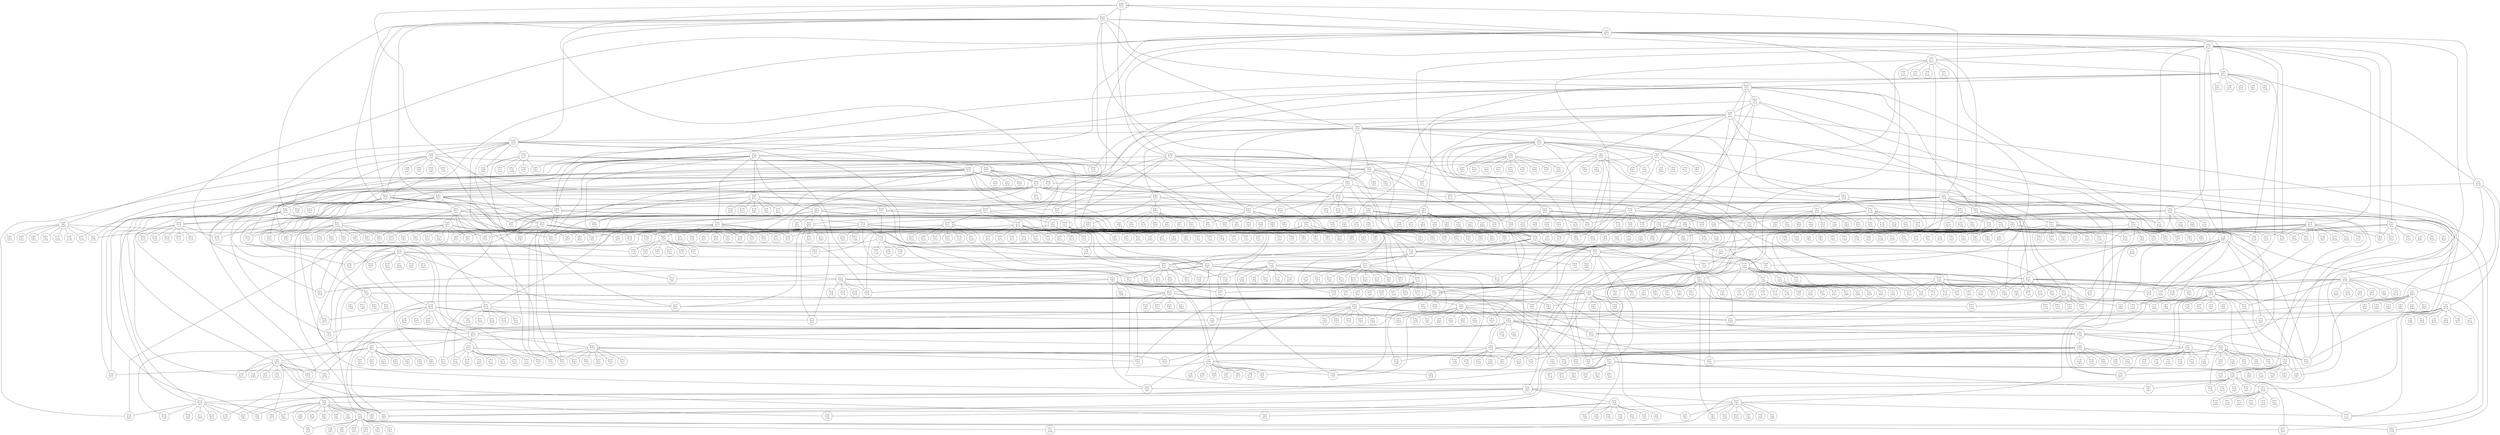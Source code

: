 strict graph {
"a a a 
b b b 
c c c" -- "a a a 
b b b 
c c c";
"a a a 
b b b 
c c c" -- "b a a 
c b b 
a c c";
"b a a 
c b b 
a c c" -- "c a a 
a b b 
b c c";
"c a a 
a b b 
b c c" -- "a c a 
a b b 
b c c";
"a c a 
a b b 
b c c" -- "a c a 
b b b 
a c c";
"a c a 
b b b 
a c c" -- "b c a 
a b b 
a c c";
"a c a 
b b b 
a c c" -- "a a c 
b b b 
a c c";
"a c a 
b b b 
a c c" -- "c a a 
b b b 
a c c";
"a c a 
b b b 
a c c" -- "a b a 
b c b 
a c c";
"a c a 
b b b 
a c c" -- "a c a 
b c b 
a b c";
"a c a 
b b b 
a c c" -- "a c a 
b b b 
a c c";
"a c a 
b b b 
a c c" -- "a c a 
b b b 
a c c";
"a c a 
b b b 
a c c" -- "a c b 
b b c 
a c a";
"a c a 
b b b 
a c c" -- "a c c 
b b a 
a c b";
"a c a 
b b b 
a c c" -- "a c a 
b b b 
c a c";
"a c a 
b b b 
a c c" -- "a c a 
b b b 
c c a";
"a c a 
a b b 
b c c" -- "a a c 
a b b 
b c c";
"a a c 
a b b 
b c c" -- "a a c 
b b b 
a c c";
"a a c 
a b b 
b c c" -- "b a c 
a b b 
a c c";
"a a c 
a b b 
b c c" -- "a b c 
a c b 
b a c";
"a a c 
a b b 
b c c" -- "a c c 
a a b 
b b c";
"a a c 
a b b 
b c c" -- "a a c 
b a b 
b c c";
"a a c 
a b b 
b c c" -- "a a c 
b b a 
b c c";
"a a c 
a b b 
b c c" -- "a a b 
a b c 
b c c";
"a a c 
a b b 
b c c" -- "a a c 
a b c 
b c b";
"a a c 
a b b 
b c c" -- "a a c 
a b b 
c b c";
"a a c 
a b b 
b c c" -- "a a c 
a b b 
c c b";
"a c a 
a b b 
b c c" -- "a b a 
a c b 
b c c";
"a b a 
a c b 
b c c" -- "b b a 
a c b 
a c c";
"a b a 
a c b 
b c c" -- "a a b 
a c b 
b c c";
"a b a 
a c b 
b c c" -- "b a a 
a c b 
b c c";
"a b a 
a c b 
b c c" -- "a c a 
a c b 
b b c";
"a b a 
a c b 
b c c" -- "a b a 
b a c 
b c c";
"a b a 
a c b 
b c c" -- "a b a 
c b a 
b c c";
"a b a 
a c b 
b c c" -- "a b b 
a c c 
b c a";
"a b a 
a c b 
b c c" -- "a b c 
a c a 
b c b";
"a b a 
a c b 
b c c" -- "a b a 
a c b 
c b c";
"a b a 
a c b 
b c c" -- "a b a 
a c b 
c c b";
"a c a 
a b b 
b c c" -- "a c a 
b a b 
b c c";
"a c a 
b a b 
b c c" -- "b c a 
b a b 
a c c";
"a c a 
b a b 
b c c" -- "b c a 
a a b 
b c c";
"a c a 
b a b 
b c c" -- "c a a 
b a b 
b c c";
"a c a 
b a b 
b c c" -- "a a a 
b c b 
b c c";
"a c a 
b a b 
b c c" -- "a c a 
b c b 
b a c";
"a c a 
b a b 
b c c" -- "a c a 
b b a 
b c c";
"a c a 
b a b 
b c c" -- "a c b 
b a c 
b c a";
"a c a 
b a b 
b c c" -- "a c c 
b a a 
b c b";
"a c a 
b a b 
b c c" -- "a c a 
b a b 
c b c";
"a c a 
b a b 
b c c" -- "a c a 
b a b 
c c b";
"a c a 
a b b 
b c c" -- "a c b 
a b c 
b c a";
"a c b 
a b c 
b c a" -- "b c b 
a b c 
a c a";
"a c b 
a b c 
b c a" -- "b a c 
a b c 
b c a";
"a c b 
a b c 
b c a" -- "c b a 
a b c 
b c a";
"a c b 
a b c 
b c a" -- "a c b 
a c c 
b b a";
"a c b 
a b c 
b c a" -- "a c b 
c a b 
b c a";
"a c b 
a b c 
b c a" -- "a c b 
b c a 
b c a";
"a c b 
a b c 
b c a" -- "a c c 
a b a 
b c b";
"a c b 
a b c 
b c a" -- "a c b 
a b c 
a b c";
"a c b 
a b c 
b c a" -- "a c b 
a b c 
c a b";
"a c a 
a b b 
b c c" -- "a c a 
a b b 
c b c";
"a c a 
a b b 
c b c" -- "a c a 
c b b 
a b c";
"a c a 
a b b 
c b c" -- "c c a 
a b b 
a b c";
"a c a 
a b b 
c b c" -- "c a a 
a b b 
c b c";
"a c a 
a b b 
c b c" -- "a b a 
a b b 
c c c";
"a c a 
a b b 
c b c" -- "a b a 
a c b 
c b c";
"a c a 
a b b 
c b c" -- "a c a 
b b a 
c b c";
"a c a 
a b b 
c b c" -- "a c b 
a b c 
c b a";
"a c a 
a b b 
c b c" -- "a c c 
a b a 
c b b";
"a c a 
a b b 
c b c" -- "a c a 
a b b 
c c b";
"c a a 
a b b 
b c c" -- "c b a 
a c b 
b a c";
"c b a 
a c b 
b a c" -- "a b a 
b c b 
c a c";
"a b a 
b c b 
c a c" -- "b b a 
c c b 
a a c";
"a b a 
b c b 
c a c" -- "a a b 
b c b 
c a c";
"a b a 
b c b 
c a c" -- "b a a 
b c b 
c a c";
"a b a 
b c b 
c a c" -- "a c a 
b a b 
c b c";
"a b a 
b c b 
c a c" -- "a b a 
b b c 
c a c";
"a b a 
b c b 
c a c" -- "a b a 
c b b 
c a c";
"a b a 
b c b 
c a c" -- "a b b 
b c c 
c a a";
"a b a 
b c b 
c a c" -- "a b c 
b c a 
c a b";
"a b a 
b c b 
c a c" -- "a b a 
b c b 
c c a";
"a b a 
b c b 
c a c" -- "a b a 
b c b 
a c c";
"c b a 
a c b 
b a c" -- "a c b 
a c b 
b a c";
"a c b 
a c b 
b a c" -- "a c b 
b c b 
a a c";
"a c b 
a c b 
b a c" -- "b c b 
a c b 
a a c";
"a c b 
a c b 
b a c" -- "b a c 
a c b 
b a c";
"a c b 
a c b 
b a c" -- "a c b 
a a b 
b c c";
"a c b 
a c b 
b a c" -- "a a b 
a c b 
b c c";
"a c b 
a c b 
b a c" -- "a c b 
b a c 
b a c";
"a c b 
a c b 
b a c" -- "a c b 
c b a 
b a c";
"a c b 
a c b 
b a c" -- "a c b 
a c c 
b a b";
"a c b 
a c b 
b a c" -- "a c c 
a c b 
b a b";
"a c b 
a c b 
b a c" -- "a c b 
a c b 
c b a";
"a c b 
a c b 
b a c" -- "a c b 
a c b 
a c b";
"c b a 
a c b 
b a c" -- "c c a 
a a b 
b b c";
"c c a 
a a b 
b b c" -- "b c a 
c a b 
a b c";
"c c a 
a a b 
b b c" -- "a c c 
a a b 
b b c";
"c c a 
a a b 
b b c" -- "c a c 
a a b 
b b c";
"c c a 
a a b 
b b c" -- "c c a 
b a a 
b b c";
"c c a 
a a b 
b b c" -- "c c a 
a b a 
b b c";
"c c a 
a a b 
b b c" -- "c c b 
a a c 
b b a";
"c c a 
a a b 
b b c" -- "c c c 
a a a 
b b b";
"c c a 
a a b 
b b c" -- "c c a 
a a b 
c b b";
"c c a 
a a b 
b b c" -- "c c a 
a a b 
b c b";
"c b a 
a c b 
b a c" -- "c b a 
b a c 
b a c";
"c b a 
b a c 
b a c" -- "b b a 
b a c 
c a c";
"c b a 
b a c 
b a c" -- "b b a 
c a c 
b a c";
"c b a 
b a c 
b a c" -- "b a c 
b a c 
b a c";
"c b a 
b a c 
b a c" -- "c a a 
b a c 
b b c";
"c b a 
b a c 
b a c" -- "c a a 
b b c 
b a c";
"c b a 
b a c 
b a c" -- "c b a 
c b a 
b a c";
"c b a 
b a c 
b a c" -- "c b c 
b a c 
b a a";
"c b a 
b a c 
b a c" -- "c b c 
b a a 
b a c";
"c b a 
b a c 
b a c" -- "c b a 
b a c 
c b a";
"c b a 
b a c 
b a c" -- "c b a 
b a c 
a c b";
"c b a 
a c b 
b a c" -- "c b b 
a c c 
b a a";
"c b b 
a c c 
b a a" -- "b b b 
c c c 
a a a";
"c b b 
a c c 
b a a" -- "b c b 
a c c 
b a a";
"c b b 
a c c 
b a a" -- "b b c 
a c c 
b a a";
"c b b 
a c c 
b a a" -- "c a b 
a b c 
b c a";
"c b b 
a c c 
b a a" -- "c b b 
c a c 
b a a";
"c b b 
a c c 
b a a" -- "c b b 
c c a 
b a a";
"c b b 
a c c 
b a a" -- "c b c 
a c a 
b a b";
"c b b 
a c c 
b a a" -- "c b b 
a c c 
a b a";
"c b b 
a c c 
b a a" -- "c b b 
a c c 
a a b";
"c b a 
a c b 
b a c" -- "c b a 
a c b 
c b a";
"c b a 
a c b 
c b a" -- "a b a 
c c b 
c b a";
"c b a 
a c b 
c b a" -- "c b a 
c c b 
a b a";
"c b a 
a c b 
c b a" -- "b a c 
a c b 
c b a";
"c b a 
a c b 
c b a" -- "c c a 
a b b 
c b a";
"c b a 
a c b 
c b a" -- "c b a 
a b b 
c c a";
"c b a 
a c b 
c b a" -- "c b a 
c b a 
c b a";
"c b a 
a c b 
c b a" -- "c b b 
a c a 
c b a";
"c b a 
a c b 
c b a" -- "c b a 
a c a 
c b b";
"c b a 
a c b 
c b a" -- "c b a 
a c b 
a c b";
"c a a 
a b b 
b c c" -- "c a a 
b b a 
b c c";
"c a a 
b b a 
b c c" -- "b a a 
b b a 
c c c";
"b a a 
b b a 
c c c" -- "b a a 
c b a 
b c c";
"b a a 
b b a 
c c c" -- "a b a 
b b a 
c c c";
"b a a 
b b a 
c c c" -- "a a b 
b b a 
c c c";
"b a a 
b b a 
c c c" -- "b b a 
b c a 
c a c";
"b a a 
b b a 
c c c" -- "b c a 
b a a 
c b c";
"b a a 
b b a 
c c c" -- "b a a 
a b b 
c c c";
"b a a 
b b a 
c c c" -- "b a a 
b a b 
c c c";
"b a a 
b b a 
c c c" -- "b a a 
b b c 
c c a";
"b a a 
b b a 
c c c" -- "b a c 
b b a 
c c a";
"b a a 
b b a 
c c c" -- "b a a 
b b a 
c c c";
"b a a 
b b a 
c c c" -- "b a a 
b b a 
c c c";
"c a a 
b b a 
b c c" -- "c b a 
b c a 
b a c";
"c b a 
b c a 
b a c" -- "b b a 
c c a 
b a c";
"c b a 
b c a 
b a c" -- "a c b 
b c a 
b a c";
"c b a 
b c a 
b a c" -- "b a c 
b c a 
b a c";
"c b a 
b c a 
b a c" -- "c c a 
b a a 
b b c";
"c b a 
b c a 
b a c" -- "c b a 
a b c 
b a c";
"c b a 
b c a 
b a c" -- "c b a 
c a b 
b a c";
"c b a 
b c a 
b a c" -- "c b a 
b c c 
b a a";
"c b a 
b c a 
b a c" -- "c b c 
b c a 
b a a";
"c b a 
b c a 
b a c" -- "c b a 
b c a 
c b a";
"c b a 
b c a 
b a c" -- "c b a 
b c a 
a c b";
"c a a 
b b a 
b c c" -- "c a a 
b b c 
b c a";
"c a a 
b b c 
b c a" -- "b a a 
c b c 
b c a";
"c a a 
b b c 
b c a" -- "a c a 
b b c 
b c a";
"c a a 
b b c 
b c a" -- "a a c 
b b c 
b c a";
"c a a 
b b c 
b c a" -- "c c a 
b a c 
b b a";
"c a a 
b b c 
b c a" -- "c a a 
c b b 
b c a";
"c a a 
b b c 
b c a" -- "c a a 
b c b 
b c a";
"c a a 
b b c 
b c a" -- "c a c 
b b a 
b c a";
"c a a 
b b c 
b c a" -- "c a a 
b b c 
a b c";
"c a a 
b b c 
b c a" -- "c a a 
b b c 
c a b";
"c a a 
b b a 
b c c" -- "c a a 
b b a 
c b c";
"c a a 
b b a 
c b c" -- "b a a 
c b a 
c b c";
"c a a 
b b a 
c b c" -- "c a a 
c b a 
b b c";
"c a a 
b b a 
c b c" -- "a a c 
b b a 
c b c";
"c a a 
b b a 
c b c" -- "c b a 
b b a 
c a c";
"c a a 
b b a 
c b c" -- "c b a 
b a a 
c b c";
"c a a 
b b a 
c b c" -- "c a a 
b a b 
c b c";
"c a a 
b b a 
c b c" -- "c a a 
b b c 
c b a";
"c a a 
b b a 
c b c" -- "c a c 
b b a 
c b a";
"c a a 
b b a 
c b c" -- "c a a 
b b a 
c c b";
"c a a 
a b b 
b c c" -- "c a c 
a b a 
b c b";
"c a c 
a b a 
b c b" -- "a a c 
b b a 
c c b";
"a a c 
b b a 
c c b" -- "b a c 
c b a 
a c b";
"a a c 
b b a 
c c b" -- "c a a 
b b a 
c c b";
"a a c 
b b a 
c c b" -- "a c a 
b b a 
c c b";
"a a c 
b b a 
c c b" -- "a c c 
b a a 
c b b";
"a a c 
b b a 
c c b" -- "a a c 
a b b 
c c b";
"a a c 
b b a 
c c b" -- "a a c 
b a b 
c c b";
"a a c 
b b a 
c c b" -- "a a b 
b b c 
c c a";
"a a c 
b b a 
c c b" -- "a a c 
b b a 
b c c";
"a a c 
b b a 
c c b" -- "a a c 
b b a 
c b c";
"c a c 
a b a 
b c b" -- "c c a 
a b a 
b c b";
"c c a 
a b a 
b c b" -- "a c a 
b b a 
c c b";
"c c a 
a b a 
b c b" -- "b c a 
c b a 
a c b";
"c c a 
a b a 
b c b" -- "a c c 
a b a 
b c b";
"c c a 
a b a 
b c b" -- "c b a 
a c a 
b c b";
"c c a 
a b a 
b c b" -- "c c a 
a c a 
b b b";
"c c a 
a b a 
b c b" -- "c c a 
a a b 
b c b";
"c c a 
a b a 
b c b" -- "c c a 
b a a 
b c b";
"c c a 
a b a 
b c b" -- "c c a 
a b b 
b c a";
"c c a 
a b a 
b c b" -- "c c b 
a b a 
b c a";
"c c a 
a b a 
b c b" -- "c c a 
a b a 
b b c";
"c c a 
a b a 
b c b" -- "c c a 
a b a 
c b b";
"c a c 
a b a 
b c b" -- "c a c 
a a b 
b c b";
"c a c 
a a b 
b c b" -- "a a c 
b a b 
c c b";
"c a c 
a a b 
b c b" -- "b a c 
c a b 
a c b";
"c a c 
a a b 
b c b" -- "a c c 
a a b 
b c b";
"c a c 
a a b 
b c b" -- "c a c 
a c b 
b a b";
"c a c 
a a b 
b c b" -- "c c c 
a a b 
b a b";
"c a c 
a a b 
b c b" -- "c a c 
b a a 
b c b";
"c a c 
a a b 
b c b" -- "c a b 
a a b 
b c c";
"c a c 
a a b 
b c b" -- "c a b 
a a c 
b c b";
"c a c 
a a b 
b c b" -- "c a c 
a a b 
b b c";
"c a c 
a a b 
b c b" -- "c a c 
a a b 
c b b";
"c a c 
a b a 
b c b" -- "c a c 
a b a 
b b c";
"c a c 
a b a 
b b c" -- "a a c 
b b a 
c b c";
"c a c 
a b a 
b b c" -- "b a c 
c b a 
a b c";
"c a c 
a b a 
b b c" -- "a c c 
a b a 
b b c";
"c a c 
a b a 
b b c" -- "c b c 
a b a 
b a c";
"c a c 
a b a 
b b c" -- "c b c 
a a a 
b b c";
"c a c 
a b a 
b b c" -- "c a c 
b a a 
b b c";
"c a c 
a b a 
b b c" -- "c a a 
a b c 
b b c";
"c a c 
a b a 
b b c" -- "c a c 
a b c 
b b a";
"c a c 
a b a 
b b c" -- "c a c 
a b a 
c b b";
"c a a 
a b b 
b c c" -- "c a a 
a b b 
c c b";
"c a a 
a b b 
c c b" -- "a a a 
c b b 
c c b";
"a a a 
c b b 
c c b" -- "c a a 
c b b 
a c b";
"a a a 
c b b 
c c b" -- "a a a 
c b b 
c c b";
"a a a 
c b b 
c c b" -- "a a a 
c b b 
c c b";
"a a a 
c b b 
c c b" -- "a b a 
c c b 
c a b";
"a a a 
c b b 
c c b" -- "a c a 
c a b 
c b b";
"a a a 
c b b 
c c b" -- "a a a 
b c b 
c c b";
"a a a 
c b b 
c c b" -- "a a a 
b b c 
c c b";
"a a a 
c b b 
c c b" -- "a a b 
c b b 
c c a";
"a a a 
c b b 
c c b" -- "a a b 
c b a 
c c b";
"a a a 
c b b 
c c b" -- "a a a 
c b b 
b c c";
"a a a 
c b b 
c c b" -- "a a a 
c b b 
c b c";
"c a a 
a b b 
c c b" -- "c b a 
a c b 
c a b";
"c b a 
a c b 
c a b" -- "c b a 
c c b 
a a b";
"c b a 
a c b 
c a b" -- "a c b 
a c b 
c a b";
"c b a 
a c b 
c a b" -- "b a c 
a c b 
c a b";
"c b a 
a c b 
c a b" -- "c c a 
a a b 
c b b";
"c b a 
a c b 
c a b" -- "c b a 
b a c 
c a b";
"c b a 
a c b 
c a b" -- "c b a 
c b a 
c a b";
"c b a 
a c b 
c a b" -- "c b b 
a c b 
c a a";
"c b a 
a c b 
c a b" -- "c b b 
a c a 
c a b";
"c b a 
a c b 
c a b" -- "c b a 
a c b 
b c a";
"c b a 
a c b 
c a b" -- "c b a 
a c b 
a b c";
"c a a 
a b b 
c c b" -- "c a a 
b a b 
c c b";
"c a a 
b a b 
c c b" -- "b a a 
c a b 
c c b";
"c a a 
b a b 
c c b" -- "c a a 
c a b 
b c b";
"c a a 
b a b 
c c b" -- "a a c 
b a b 
c c b";
"c a a 
b a b 
c c b" -- "c a a 
b c b 
c a b";
"c a a 
b a b 
c c b" -- "c c a 
b a b 
c a b";
"c a a 
b a b 
c c b" -- "c a b 
b a b 
c c a";
"c a a 
b a b 
c c b" -- "c a b 
b a a 
c c b";
"c a a 
a b b 
c c b" -- "c a b 
a b b 
c c a";
"c a b 
a b b 
c c a" -- "c a b 
c b b 
a c a";
"c a b 
a b b 
c c a" -- "b c a 
a b b 
c c a";
"c a b 
a b b 
c c a" -- "a b c 
a b b 
c c a";
"c a b 
a b b 
c c a" -- "c c b 
a a b 
c b a";
"c a b 
a b b 
c c a" -- "c a b 
b a b 
c c a";
"c a b 
a b b 
c c a" -- "c a b 
b b a 
c c a";
"c a b 
a b b 
c c a" -- "c a b 
a b a 
c c b";
"c a b 
a b b 
c c a" -- "c a b 
a b b 
a c c";
"c a b 
a b b 
c c a" -- "c a b 
a b b 
c a c";
"b a a 
c b b 
a c c" -- "a b a 
c b b 
a c c";
"a b a 
c b b 
a c c" -- "c b a 
a b b 
a c c";
"c b a 
a b b 
a c c" -- "a b a 
a b b 
c c c";
"a b a 
a b b 
c c c" -- "a a b 
a b b 
c c c";
"a b a 
a b b 
c c c" -- "b a a 
a b b 
c c c";
"a b a 
a b b 
c c c" -- "a b a 
a c b 
c b c";
"a b a 
a b b 
c c c" -- "a c a 
a b b 
c b c";
"a b a 
a b b 
c c c" -- "a b a 
b a b 
c c c";
"a b a 
a b b 
c c c" -- "a b a 
b b a 
c c c";
"a b a 
a b b 
c c c" -- "a b b 
a b c 
c c a";
"a b a 
a b b 
c c c" -- "a b c 
a b a 
c c b";
"a b a 
a b b 
c c c" -- "a b a 
a b b 
c c c";
"a b a 
a b b 
c c c" -- "a b a 
a b b 
c c c";
"c b a 
a b b 
a c c" -- "a c b 
a b b 
a c c";
"a c b 
a b b 
a c c" -- "a c b 
a b b 
a c c";
"a c b 
a b b 
a c c" -- "a c b 
a b b 
a c c";
"a c b 
a b b 
a c c" -- "b a c 
a b b 
a c c";
"a c b 
a b b 
a c c" -- "a b b 
a c b 
a c c";
"a c b 
a b b 
a c c" -- "a c b 
a c b 
a b c";
"a c b 
a b b 
a c c" -- "a c b 
b a b 
a c c";
"a c b 
a b b 
a c c" -- "a c b 
b b a 
a c c";
"a c b 
a b b 
a c c" -- "a c b 
a b c 
a c b";
"a c b 
a b b 
a c c" -- "a c c 
a b b 
a c b";
"a c b 
a b b 
a c c" -- "a c b 
a b b 
c a c";
"a c b 
a b b 
a c c" -- "a c b 
a b b 
c c a";
"c b a 
a b b 
a c c" -- "c b a 
a c b 
a b c";
"c b a 
a c b 
a b c" -- "a b a 
c c b 
a b c";
"c b a 
a c b 
a b c" -- "a c b 
a c b 
a b c";
"c b a 
a c b 
a b c" -- "b a c 
a c b 
a b c";
"c b a 
a c b 
a b c" -- "c c a 
a b b 
a b c";
"c b a 
a c b 
a b c" -- "c b a 
b a c 
a b c";
"c b a 
a c b 
a b c" -- "c b a 
c b a 
a b c";
"c b a 
a c b 
a b c" -- "c b c 
a c a 
a b b";
"c b a 
a c b 
a b c" -- "c b a 
a c b 
c a b";
"c b a 
a c b 
a b c" -- "c b a 
a c b 
b c a";
"c b a 
a b b 
a c c" -- "c b a 
b a b 
a c c";
"c b a 
b a b 
a c c" -- "b b a 
a a b 
c c c";
"c b a 
b a b 
a c c" -- "a b a 
c a b 
b c c";
"c b a 
b a b 
a c c" -- "b a c 
b a b 
a c c";
"c b a 
b a b 
a c c" -- "c a a 
b c b 
a b c";
"c b a 
b a b 
a c c" -- "c c a 
b b b 
a a c";
"c b a 
b a b 
a c c" -- "c b a 
b b a 
a c c";
"c b a 
b a b 
a c c" -- "c b b 
b a c 
a c a";
"c b a 
b a b 
a c c" -- "c b c 
b a a 
a c b";
"c b a 
b a b 
a c c" -- "c b a 
b a b 
c a c";
"c b a 
b a b 
a c c" -- "c b a 
b a b 
c c a";
"c b a 
a b b 
a c c" -- "c b b 
a b c 
a c a";
"c b b 
a b c 
a c a" -- "a b b 
c b c 
a c a";
"c b b 
a b c 
a c a" -- "b c b 
a b c 
a c a";
"c b b 
a b c 
a c a" -- "b b c 
a b c 
a c a";
"c b b 
a b c 
a c a" -- "c c b 
a b c 
a b a";
"c b b 
a b c 
a c a" -- "c b b 
c a b 
a c a";
"c b b 
a b c 
a c a" -- "c b b 
b c a 
a c a";
"c b b 
a b c 
a c a" -- "c b c 
a b a 
a c b";
"c b b 
a b c 
a c a" -- "c b b 
a b c 
a a c";
"c b b 
a b c 
a c a" -- "c b b 
a b c 
c a a";
"c b a 
a b b 
a c c" -- "c b a 
a b b 
c a c";
"c b a 
a b b 
c a c" -- "a b a 
c b b 
c a c";
"c b a 
a b b 
c a c" -- "c b a 
c b b 
a a c";
"c b a 
a b b 
c a c" -- "b a c 
a b b 
c a c";
"c b a 
a b b 
c a c" -- "c b a 
a a b 
c b c";
"c b a 
a b b 
c a c" -- "c a a 
a b b 
c b c";
"c b a 
a b b 
c a c" -- "c b a 
b b a 
c a c";
"c b a 
a b b 
c a c" -- "c b b 
a b c 
c a a";
"c b a 
a b b 
c a c" -- "c b c 
a b a 
c a b";
"c b a 
a b b 
c a c" -- "c b a 
a b b 
c c a";
"a b a 
c b b 
a c c" -- "a a b 
c b b 
a c c";
"a a b 
c b b 
a c c" -- "c a b 
a b b 
a c c";
"c a b 
a b b 
a c c" -- "a a b 
a b b 
c c c";
"c a b 
a b b 
a c c" -- "b c a 
a b b 
a c c";
"c a b 
a b b 
a c c" -- "a b c 
a b b 
a c c";
"c a b 
a b b 
a c c" -- "c b b 
a c b 
a a c";
"c a b 
a b b 
a c c" -- "c c b 
a a b 
a b c";
"c a b 
a b b 
a c c" -- "c a b 
b a b 
a c c";
"c a b 
a b b 
a c c" -- "c a b 
b b a 
a c c";
"c a b 
a b b 
a c c" -- "c a b 
a b c 
a c b";
"c a b 
a b b 
a c c" -- "c a c 
a b b 
a c b";
"c a b 
a b b 
a c c" -- "c a b 
a b b 
c a c";
"c a b 
a b b 
a c c" -- "c a b 
a b b 
c c a";
"a a b 
c b b 
a c c" -- "a b b 
c c b 
a a c";
"a b b 
c c b 
a a c" -- "a b b 
a c b 
c a c";
"a b b 
c c b 
a a c" -- "b a b 
c c b 
a a c";
"a b b 
c c b 
a a c" -- "b b a 
c c b 
a a c";
"a b b 
c c b 
a a c" -- "a c b 
c a b 
a b c";
"a b b 
c c b 
a a c" -- "a b b 
b c c 
a a c";
"a b b 
c c b 
a a c" -- "a b b 
c b c 
a a c";
"a b b 
c c b 
a a c" -- "a b b 
c c c 
a a b";
"a b b 
c c b 
a a c" -- "a b c 
c c b 
a a b";
"a b b 
c c b 
a a c" -- "a b b 
c c b 
c a a";
"a b b 
c c b 
a a c" -- "a b b 
c c b 
a c a";
"a a b 
c b b 
a c c" -- "a a b 
b c b 
a c c";
"a a b 
b c b 
a c c" -- "b a b 
a c b 
a c c";
"a a b 
b c b 
a c c" -- "a a b 
a c b 
b c c";
"a a b 
b c b 
a c c" -- "b a a 
b c b 
a c c";
"a a b 
b c b 
a c c" -- "a b a 
b c b 
a c c";
"a a b 
b c b 
a c c" -- "a c b 
b c b 
a a c";
"a a b 
b c b 
a c c" -- "a c b 
b a b 
a c c";
"a a b 
b c b 
a c c" -- "a a b 
b b c 
a c c";
"a a b 
b c b 
a c c" -- "a a b 
b c c 
a c b";
"a a b 
b c b 
a c c" -- "a a c 
b c b 
a c b";
"a a b 
b c b 
a c c" -- "a a b 
b c b 
c a c";
"a a b 
b c b 
a c c" -- "a a b 
b c b 
c c a";
"a a b 
c b b 
a c c" -- "a a b 
c b c 
a c b";
"a a b 
c b c 
a c b" -- "a a b 
a b c 
c c b";
"a a b 
c b c 
a c b" -- "b a a 
c b c 
a c b";
"a a b 
c b c 
a c b" -- "a b a 
c b c 
a c b";
"a a b 
c b c 
a c b" -- "a c b 
c a c 
a b b";
"a a b 
c b c 
a c b" -- "a a b 
c c b 
a c b";
"a a b 
c b c 
a c b" -- "a a b 
b c c 
a c b";
"a a b 
c b c 
a c b" -- "a a c 
c b b 
a c b";
"a a b 
c b c 
a c b" -- "a a b 
c b c 
b a c";
"a a b 
c b c 
a c b" -- "a a b 
c b c 
c b a";
"a a b 
c b b 
a c c" -- "a a b 
c b b 
c a c";
"a a b 
c b b 
c a c" -- "c a b 
c b b 
a a c";
"a a b 
c b b 
c a c" -- "c a b 
a b b 
c a c";
"a a b 
c b b 
c a c" -- "b a a 
c b b 
c a c";
"a a b 
c b b 
c a c" -- "a b a 
c b b 
c a c";
"a a b 
c b b 
c a c" -- "a b b 
c a b 
c a c";
"a a b 
c b b 
c a c" -- "a a b 
c a b 
c b c";
"a a b 
c b b 
c a c" -- "a a b 
b b c 
c a c";
"a a b 
c b b 
c a c" -- "a a b 
c b c 
c a b";
"a a b 
c b b 
c a c" -- "a a c 
c b b 
c a b";
"a a b 
c b b 
c a c" -- "a a b 
c b b 
c c a";
"a b a 
c b b 
a c c" -- "a c a 
c b b 
a b c";
"a c a 
c b b 
a b c" -- "a a c 
c b b 
a b c";
"a a c 
c b b 
a b c" -- "c a c 
a b b 
a b c";
"a a c 
c b b 
a b c" -- "a a c 
a b b 
c b c";
"a a c 
c b b 
a b c" -- "c a a 
c b b 
a b c";
"a a c 
c b b 
a b c" -- "a b c 
c b b 
a a c";
"a a c 
c b b 
a b c" -- "a b c 
c a b 
a b c";
"a a c 
c b b 
a b c" -- "a a c 
b c b 
a b c";
"a a c 
c b b 
a b c" -- "a a c 
b b c 
a b c";
"a a c 
c b b 
a b c" -- "a a b 
c b c 
a b c";
"a a c 
c b b 
a b c" -- "a a c 
c b c 
a b b";
"a a c 
c b b 
a b c" -- "a a c 
c b b 
c a b";
"a a c 
c b b 
a b c" -- "a a c 
c b b 
b c a";
"a c a 
c b b 
a b c" -- "a c a 
b c b 
a b c";
"a c a 
b c b 
a b c" -- "b c a 
a c b 
a b c";
"a c a 
b c b 
a b c" -- "a c a 
a c b 
b b c";
"a c a 
b c b 
a b c" -- "c a a 
b c b 
a b c";
"a c a 
b c b 
a b c" -- "a c a 
b b b 
a c c";
"a c a 
b c b 
a b c" -- "a b a 
b c b 
a c c";
"a c a 
b c b 
a b c" -- "a c a 
b b c 
a b c";
"a c a 
b c b 
a b c" -- "a c b 
b c c 
a b a";
"a c a 
b c b 
a b c" -- "a c c 
b c a 
a b b";
"a c a 
b c b 
a b c" -- "a c a 
b c b 
c a b";
"a c a 
b c b 
a b c" -- "a c a 
b c b 
b c a";
"a c a 
c b b 
a b c" -- "a c b 
c b c 
a b a";
"a c b 
c b c 
a b a" -- "a c b 
a b c 
c b a";
"a c b 
c b c 
a b a" -- "b a c 
c b c 
a b a";
"a c b 
c b c 
a b a" -- "c b a 
c b c 
a b a";
"a c b 
c b c 
a b a" -- "a b b 
c c c 
a b a";
"a c b 
c b c 
a b a" -- "a c b 
c c b 
a b a";
"a c b 
c b c 
a b a" -- "a c b 
b c c 
a b a";
"a c b 
c b c 
a b a" -- "a c c 
c b a 
a b b";
"a c b 
c b c 
a b a" -- "a c b 
c b c 
a a b";
"a c b 
c b c 
a b a" -- "a c b 
c b c 
b a a";
"a c a 
c b b 
a b c" -- "a c a 
c b b 
c a b";
"a c a 
c b b 
c a b" -- "c c a 
c b b 
a a b";
"a c a 
c b b 
c a b" -- "c c a 
a b b 
c a b";
"a c a 
c b b 
c a b" -- "c a a 
c b b 
c a b";
"a c a 
c b b 
c a b" -- "a b a 
c a b 
c c b";
"a c a 
c b b 
c a b" -- "a a a 
c c b 
c b b";
"a c a 
c b b 
c a b" -- "a c a 
b b c 
c a b";
"a c a 
c b b 
c a b" -- "a c b 
c b b 
c a a";
"a c a 
c b b 
c a b" -- "a c b 
c b a 
c a b";
"a c a 
c b b 
c a b" -- "a c a 
c b b 
b c a";
"a b a 
c b b 
a c c" -- "a b a 
b b c 
a c c";
"a b a 
b b c 
a c c" -- "b b a 
a b c 
a c c";
"b b a 
a b c 
a c c" -- "a b a 
a b c 
b c c";
"b b a 
a b c 
a c c" -- "a b b 
a b c 
a c c";
"b b a 
a b c 
a c c" -- "b a b 
a b c 
a c c";
"b b a 
a b c 
a c c" -- "b b a 
a c c 
a b c";
"b b a 
a b c 
a c c" -- "b c a 
a b c 
a b c";
"b b a 
a b c 
a c c" -- "b b a 
c a b 
a c c";
"b b a 
a b c 
a c c" -- "b b a 
b c a 
a c c";
"b b a 
a b c 
a c c" -- "b b c 
a b c 
a c a";
"b b a 
a b c 
a c c" -- "b b c 
a b a 
a c c";
"b b a 
a b c 
a c c" -- "b b a 
a b c 
c a c";
"b b a 
a b c 
a c c" -- "b b a 
a b c 
c c a";
"a b a 
b b c 
a c c" -- "b a a 
b b c 
a c c";
"b a a 
b b c 
a c c" -- "b a a 
a b c 
b c c";
"b a a 
b b c 
a c c" -- "a a a 
b b c 
b c c";
"b a a 
b b c 
a c c" -- "b b a 
b c c 
a a c";
"b a a 
b b c 
a c c" -- "b c a 
b a c 
a b c";
"b a a 
b b c 
a c c" -- "b a c 
b b c 
a c a";
"b a a 
b b c 
a c c" -- "b a c 
b b a 
a c c";
"b a a 
b b c 
a c c" -- "b a a 
b b c 
c a c";
"b a a 
b b c 
a c c" -- "b a a 
b b c 
c c a";
"a b a 
b b c 
a c c" -- "a b a 
b c c 
a b c";
"a b a 
b c c 
a b c" -- "a b a 
a c c 
b b c";
"a b a 
b c c 
a b c" -- "a a b 
b c c 
a b c";
"a b a 
b c c 
a b c" -- "b a a 
b c c 
a b c";
"a b a 
b c c 
a b c" -- "a c a 
b b c 
a b c";
"a b a 
b c c 
a b c" -- "a b a 
c b c 
a b c";
"a b a 
b c c 
a b c" -- "a b a 
c c b 
a b c";
"a b a 
b c c 
a b c" -- "a b c 
b c c 
a b a";
"a b a 
b c c 
a b c" -- "a b c 
b c a 
a b c";
"a b a 
b c c 
a b c" -- "a b a 
b c c 
c a b";
"a b a 
b c c 
a b c" -- "a b a 
b c c 
b c a";
"a b a 
b b c 
a c c" -- "a b c 
b b c 
a c a";
"a b c 
b b c 
a c a" -- "a b c 
a b c 
b c a";
"a b c 
b b c 
a c a" -- "c a b 
b b c 
a c a";
"a b c 
b b c 
a c a" -- "b c a 
b b c 
a c a";
"a b c 
b b c 
a c a" -- "a c c 
b b c 
a b a";
"a b c 
b b c 
a c a" -- "a b c 
c b b 
a c a";
"a b c 
b b c 
a c a" -- "a b c 
b c b 
a c a";
"a b c 
b b c 
a c a" -- "a b c 
b b a 
a c c";
"a b c 
b b c 
a c a" -- "a b c 
b b c 
a a c";
"a b c 
b b c 
a c a" -- "a b c 
b b c 
c a a";
"a b a 
b b c 
a c c" -- "a b a 
b b c 
c a c";
"a b a 
b b c 
c a c" -- "b b a 
c b c 
a a c";
"a b a 
b b c 
c a c" -- "c b a 
a b c 
b a c";
"a b a 
b b c 
c a c" -- "a b a 
b a c 
c b c";
"a b a 
b b c 
c a c" -- "a a a 
b b c 
c b c";
"a b a 
b b c 
c a c" -- "a b a 
b c b 
c a c";
"a b a 
b b c 
c a c" -- "a b c 
b b c 
c a a";
"a b a 
b b c 
c a c" -- "a b c 
b b a 
c a c";
"a b a 
b b c 
c a c" -- "a b a 
b b c 
c c a";
"a b a 
c b b 
a c c" -- "a b c 
c b a 
a c b";
"a b c 
c b a 
a c b" -- "c a b 
c b a 
a c b";
"c a b 
c b a 
a c b" -- "c a b 
a b a 
c c b";
"c a b 
c b a 
a c b" -- "a a b 
c b a 
c c b";
"c a b 
c b a 
a c b" -- "b c a 
c b a 
a c b";
"c a b 
c b a 
a c b" -- "c b b 
c c a 
a a b";
"c a b 
c b a 
a c b" -- "c c b 
c a a 
a b b";
"c a b 
c b a 
a c b" -- "c a b 
a c b 
a c b";
"c a b 
c b a 
a c b" -- "c a b 
b a c 
a c b";
"c a b 
c b a 
a c b" -- "c a a 
c b b 
a c b";
"c a b 
c b a 
a c b" -- "c a b 
c b b 
a c a";
"c a b 
c b a 
a c b" -- "c a b 
c b a 
b a c";
"c a b 
c b a 
a c b" -- "c a b 
c b a 
c b a";
"a b c 
c b a 
a c b" -- "a b c 
c c a 
a b b";
"a b c 
c c a 
a b b" -- "a b c 
a c a 
c b b";
"a b c 
c c a 
a b b" -- "c a b 
c c a 
a b b";
"a b c 
c c a 
a b b" -- "b c a 
c c a 
a b b";
"a b c 
c c a 
a b b" -- "a b c 
a c c 
a b b";
"a b c 
c c a 
a b b" -- "a b c 
c a c 
a b b";
"a b c 
c c a 
a b b" -- "a b c 
c c a 
b a b";
"a b c 
c c a 
a b b" -- "a b c 
c c a 
b b a";
"a b c 
c b a 
a c b" -- "a b c 
a c b 
a c b";
"a b c 
a c b 
a c b" -- "a b c 
a c b 
a c b";
"a b c 
a c b 
a c b" -- "a b c 
a c b 
a c b";
"a b c 
a c b 
a c b" -- "b c a 
a c b 
a c b";
"a b c 
a c b 
a c b" -- "a c c 
a c b 
a b b";
"a b c 
a c b 
a c b" -- "a c c 
a b b 
a c b";
"a b c 
a c b 
a c b" -- "a b c 
b a c 
a c b";
"a b c 
a c b 
a c b" -- "a b b 
a c b 
a c c";
"a b c 
a c b 
a c b" -- "a b b 
a c c 
a c b";
"a b c 
a c b 
a c b" -- "a b c 
a c b 
b a c";
"a b c 
a c b 
a c b" -- "a b c 
a c b 
c b a";
"a b c 
c b a 
a c b" -- "a b c 
c b a 
b a c";
"a b c 
c b a 
b a c" -- "c b c 
b b a 
a a c";
"a b c 
c b a 
b a c" -- "b b c 
a b a 
c a c";
"a b c 
c b a 
b a c" -- "b c a 
c b a 
b a c";
"a b c 
c b a 
b a c" -- "a b c 
c a a 
b b c";
"a b c 
c b a 
b a c" -- "a a c 
c b a 
b b c";
"a b c 
c b a 
b a c" -- "a b c 
b a c 
b a c";
"a b c 
c b a 
b a c" -- "a b a 
c b c 
b a c";
"a b c 
c b a 
b a c" -- "a b c 
c b c 
b a a";
"a b c 
c b a 
b a c" -- "a b c 
c b a 
c b a";
"a b a 
c b b 
a c c" -- "a b a 
c b b 
c c a";
"a b a 
c b b 
c c a" -- "c b a 
c b b 
a c a";
"c b a 
c b b 
a c a" -- "c b a 
a b b 
c c a";
"c b a 
c b b 
a c a" -- "a c b 
c b b 
a c a";
"c b a 
c b b 
a c a" -- "b a c 
c b b 
a c a";
"c b a 
c b b 
a c a" -- "c b a 
c c b 
a b a";
"c b a 
c b b 
a c a" -- "c c a 
c b b 
a b a";
"c b a 
c b b 
a c a" -- "c b a 
b c b 
a c a";
"c b a 
c b b 
a c a" -- "c b a 
b b c 
a c a";
"c b a 
c b b 
a c a" -- "c b b 
c b a 
a c a";
"c b a 
c b b 
a c a" -- "c b a 
c b a 
a c b";
"c b a 
c b b 
a c a" -- "c b a 
c b b 
a a c";
"c b a 
c b b 
a c a" -- "c b a 
c b b 
c a a";
"a b a 
c b b 
c c a" -- "b a a 
c b b 
c c a";
"b a a 
c b b 
c c a" -- "c a a 
c b b 
b c a";
"b a a 
c b b 
c c a" -- "c a a 
b b b 
c c a";
"b a a 
c b b 
c c a" -- "b b a 
c c b 
c a a";
"b a a 
c b b 
c c a" -- "b c a 
c a b 
c b a";
"b a a 
c b b 
c c a" -- "b a a 
b c b 
c c a";
"b a a 
c b b 
c c a" -- "b a b 
c b a 
c c a";
"b a a 
c b b 
c c a" -- "b a a 
c b a 
c c b";
"a b a 
c b b 
c c a" -- "a b a 
c c b 
c b a";
"a b a 
c c b 
c b a" -- "c b a 
a c b 
c b a";
"a b a 
c c b 
c b a" -- "a a b 
c c b 
c b a";
"a b a 
c c b 
c b a" -- "b a a 
c c b 
c b a";
"a b a 
c c b 
c b a" -- "a c a 
c b b 
c b a";
"a b a 
c c b 
c b a" -- "a b a 
b c c 
c b a";
"a b a 
c c b 
c b a" -- "a b a 
c b c 
c b a";
"a b a 
c c b 
c b a" -- "a b b 
c c a 
c b a";
"a b a 
c c b 
c b a" -- "a b a 
c c a 
c b b";
"a b a 
c c b 
c b a" -- "a b a 
c c b 
a c b";
"a b a 
c c b 
c b a" -- "a b a 
c c b 
b a c";
"a b a 
c b b 
c c a" -- "a b a 
b c b 
c c a";
"a b a 
b c b 
c c a" -- "b b a 
c c b 
a c a";
"a b a 
b c b 
c c a" -- "c b a 
a c b 
b c a";
"a b a 
b c b 
c c a" -- "a c a 
b c b 
c b a";
"a b a 
b c b 
c c a" -- "a c a 
b b b 
c c a";
"a b a 
b c b 
c c a" -- "a b b 
b c a 
c c a";
"a b a 
b c b 
c c a" -- "a b a 
b c a 
c c b";
"a b a 
c b b 
c c a" -- "a b b 
c b a 
c c a";
"a b b 
c b a 
c c a" -- "c b b 
a b a 
c c a";
"a b b 
c b a 
c c a" -- "b a b 
c b a 
c c a";
"a b b 
c b a 
c c a" -- "b b a 
c b a 
c c a";
"a b b 
c b a 
c c a" -- "a c b 
c b a 
c b a";
"a b b 
c b a 
c c a" -- "a b b 
a c b 
c c a";
"a b b 
c b a 
c c a" -- "a b b 
b a c 
c c a";
"a b b 
c b a 
c c a" -- "a b a 
c b a 
c c b";
"a b b 
c b a 
c c a" -- "a b b 
c b a 
a c c";
"a b b 
c b a 
c c a" -- "a b b 
c b a 
c a c";
"b a a 
c b b 
a c c" -- "b a b 
c b c 
a c a";
"b a b 
c b c 
a c a" -- "b b a 
c b c 
a c a";
"b b a 
c b c 
a c a" -- "c b a 
a b c 
b c a";
"c b a 
a b c 
b c a" -- "a b a 
b b c 
c c a";
"c b a 
a b c 
b c a" -- "a c b 
a b c 
b c a";
"c b a 
a b c 
b c a" -- "b a c 
a b c 
b c a";
"c b a 
a b c 
b c a" -- "c b a 
a c c 
b b a";
"c b a 
a b c 
b c a" -- "c c a 
a b c 
b b a";
"c b a 
a b c 
b c a" -- "c b a 
c a b 
b c a";
"c b a 
a b c 
b c a" -- "c b a 
b c a 
b c a";
"c b a 
a b c 
b c a" -- "c b c 
a b a 
b c a";
"c b a 
a b c 
b c a" -- "c b a 
a b a 
b c c";
"c b a 
a b c 
b c a" -- "c b a 
a b c 
a b c";
"c b a 
a b c 
b c a" -- "c b a 
a b c 
c a b";
"b b a 
c b c 
a c a" -- "a b b 
c b c 
a c a";
"a b b 
c b c 
a c a" -- "c b b 
a b c 
a c a";
"a b b 
c b c 
a c a" -- "a b b 
a b c 
c c a";
"a b b 
c b c 
a c a" -- "a b b 
c c c 
a b a";
"a b b 
c b c 
a c a" -- "a c b 
c b c 
a b a";
"a b b 
c b c 
a c a" -- "a b b 
c c b 
a c a";
"a b b 
c b c 
a c a" -- "a b b 
b c c 
a c a";
"a b b 
c b c 
a c a" -- "a b c 
c b a 
a c b";
"a b b 
c b c 
a c a" -- "a b a 
c b b 
a c c";
"a b b 
c b c 
a c a" -- "a b b 
c b c 
a a c";
"a b b 
c b c 
a c a" -- "a b b 
c b c 
c a a";
"b b a 
c b c 
a c a" -- "b b a 
c c c 
a b a";
"b b a 
c c c 
a b a" -- "a b a 
b c c 
c b a";
"b b a 
c c c 
a b a" -- "a b b 
c c c 
a b a";
"b b a 
c c c 
a b a" -- "b a b 
c c c 
a b a";
"b b a 
c c c 
a b a" -- "b c a 
c b c 
a b a";
"b b a 
c c c 
a b a" -- "b b a 
c c c 
a b a";
"b b a 
c c c 
a b a" -- "b b a 
c c c 
a b a";
"b b a 
c c c 
a b a" -- "b b c 
c c a 
a b a";
"b b a 
c c c 
a b a" -- "b b a 
c c a 
a b c";
"b b a 
c c c 
a b a" -- "b b a 
c c c 
a a b";
"b b a 
c c c 
a b a" -- "b b a 
c c c 
b a a";
"b b a 
c b c 
a c a" -- "b b a 
c c b 
a c a";
"b b a 
c c b 
a c a" -- "c b a 
a c b 
b c a";
"b b a 
c c b 
a c a" -- "a b a 
b c b 
c c a";
"b b a 
c c b 
a c a" -- "b a b 
c c b 
a c a";
"b b a 
c c b 
a c a" -- "b c a 
c c b 
a b a";
"b b a 
c c b 
a c a" -- "b c a 
c b b 
a c a";
"b b a 
c c b 
a c a" -- "b b a 
b c c 
a c a";
"b b a 
c c b 
a c a" -- "b b b 
c c a 
a c a";
"b b a 
c c b 
a c a" -- "b b a 
c c a 
a c b";
"b b a 
c c b 
a c a" -- "b b a 
c c b 
a a c";
"b b a 
c c b 
a c a" -- "b b a 
c c b 
c a a";
"b b a 
c b c 
a c a" -- "b b c 
c b a 
a c a";
"b b c 
c b a 
a c a" -- "a b c 
b b a 
c c a";
"b b c 
c b a 
a c a" -- "c b b 
c b a 
a c a";
"b b c 
c b a 
a c a" -- "b c b 
c b a 
a c a";
"b b c 
c b a 
a c a" -- "b c c 
c b a 
a b a";
"b b c 
c b a 
a c a" -- "b b c 
a c b 
a c a";
"b b c 
c b a 
a c a" -- "b b c 
b a c 
a c a";
"b b c 
c b a 
a c a" -- "b b a 
c b a 
a c c";
"b b c 
c b a 
a c a" -- "b b c 
c b a 
a a c";
"b b c 
c b a 
a c a" -- "b b c 
c b a 
c a a";
"b b a 
c b c 
a c a" -- "b b a 
c b c 
a a c";
"b b a 
c b c 
a a c" -- "c b a 
a b c 
b a c";
"b b a 
c b c 
a a c" -- "a b a 
b b c 
c a c";
"b b a 
c b c 
a a c" -- "b a b 
c b c 
a a c";
"b b a 
c b c 
a a c" -- "b b a 
c a c 
a b c";
"b b a 
c b c 
a a c" -- "b a a 
c b c 
a b c";
"b b a 
c b c 
a a c" -- "b b a 
b c c 
a a c";
"b b a 
c b c 
a a c" -- "b b c 
c b c 
a a a";
"b b a 
c b c 
a a c" -- "b b c 
c b a 
a a c";
"b b a 
c b c 
a a c" -- "b b a 
c b c 
c a a";
"b a b 
c b c 
a c a" -- "b c b 
c a c 
a b a";
"b c b 
c a c 
a b a" -- "a c b 
b a c 
c b a";
"a c b 
b a c 
c b a" -- "b a c 
b a c 
c b a";
"a c b 
b a c 
c b a" -- "c b a 
b a c 
c b a";
"a c b 
b a c 
c b a" -- "a c b 
c b a 
c b a";
"a c b 
b a c 
c b a" -- "a c b 
a c b 
c b a";
"a c b 
b a c 
c b a" -- "a c b 
b a c 
a c b";
"a c b 
b a c 
c b a" -- "a c b 
b a c 
b a c";
"b c b 
c a c 
a b a" -- "b b c 
c a c 
a b a";
"b b c 
c a c 
a b a" -- "c b c 
a a c 
b b a";
"b b c 
c a c 
a b a" -- "a b c 
b a c 
c b a";
"b b c 
c a c 
a b a" -- "c b b 
c a c 
a b a";
"b b c 
c a c 
a b a" -- "b a c 
c b c 
a b a";
"b b c 
c a c 
a b a" -- "b b c 
c b c 
a a a";
"b b c 
c a c 
a b a" -- "b b c 
c c a 
a b a";
"b b c 
c a c 
a b a" -- "b b c 
a c c 
a b a";
"b b c 
c a c 
a b a" -- "b b c 
c a a 
a b c";
"b b c 
c a c 
a b a" -- "b b a 
c a c 
a b c";
"b b c 
c a c 
a b a" -- "b b c 
c a c 
a a b";
"b b c 
c a c 
a b a" -- "b b c 
c a c 
b a a";
"b c b 
c a c 
a b a" -- "b c b 
c c a 
a b a";
"b c b 
c c a 
a b a" -- "c c b 
a c a 
b b a";
"b c b 
c c a 
a b a" -- "a c b 
b c a 
c b a";
"b c b 
c c a 
a b a" -- "c b b 
c c a 
a b a";
"b c b 
c c a 
a b a" -- "b c b 
c b a 
a c a";
"b c b 
c c a 
a b a" -- "b b b 
c c a 
a c a";
"b c b 
c c a 
a b a" -- "b c b 
a c c 
a b a";
"b c b 
c c a 
a b a" -- "b c a 
c c a 
a b b";
"b c b 
c c a 
a b a" -- "b c a 
c c b 
a b a";
"b c b 
c c a 
a b a" -- "b c b 
c c a 
a a b";
"b c b 
c c a 
a b a" -- "b c b 
c c a 
b a a";
"b c b 
c a c 
a b a" -- "b c c 
c a a 
a b b";
"b c c 
c a a 
a b b" -- "c b c 
c a a 
a b b";
"b c c 
c a a 
a b b" -- "c c b 
c a a 
a b b";
"b c c 
c a a 
a b b" -- "b b c 
c c a 
a a b";
"b c c 
c a a 
a b b" -- "b c c 
a c a 
a b b";
"b c c 
c a a 
a b b" -- "b c c 
a a c 
a b b";
"b c c 
c a a 
a b b" -- "b c c 
c a a 
b a b";
"b c c 
c a a 
a b b" -- "b c c 
c a a 
b b a";
"b c b 
c a c 
a b a" -- "b c b 
c a c 
a a b";
"b c b 
c a c 
a a b" -- "c c b 
a a c 
b a b";
"b c b 
c a c 
a a b" -- "a c b 
b a c 
c a b";
"b c b 
c a c 
a a b" -- "c b b 
c a c 
a a b";
"b c b 
c a c 
a a b" -- "b a b 
c a c 
a c b";
"b c b 
c a c 
a a b" -- "b a b 
c c c 
a a b";
"b c b 
c a c 
a a b" -- "b c b 
a c c 
a a b";
"b c b 
c a c 
a a b" -- "b c c 
c a b 
a a b";
"b c b 
c a c 
a a b" -- "b c b 
c a b 
a a c";
"b c b 
c a c 
a a b" -- "b c b 
c a c 
b a a";
"b a b 
c b c 
a c a" -- "b a b 
b c c 
a c a";
"b a b 
b c c 
a c a" -- "b a b 
a c c 
b c a";
"b a b 
a c c 
b c a" -- "a a b 
b c c 
b c a";
"b a b 
a c c 
b c a" -- "b b a 
a c c 
b c a";
"b a b 
a c c 
b c a" -- "a b b 
a c c 
b c a";
"b a b 
a c c 
b c a" -- "b c b 
a c c 
b a a";
"b a b 
a c c 
b c a" -- "b c b 
a a c 
b c a";
"b a b 
a c c 
b c a" -- "b a b 
c a c 
b c a";
"b a b 
a c c 
b c a" -- "b a b 
c c a 
b c a";
"b a b 
a c c 
b c a" -- "b a c 
a c a 
b c b";
"b a b 
a c c 
b c a" -- "b a a 
a c b 
b c c";
"b a b 
a c c 
b c a" -- "b a b 
a c c 
a b c";
"b a b 
a c c 
b c a" -- "b a b 
a c c 
c a b";
"b a b 
b c c 
a c a" -- "b c b 
b c c 
a a a";
"b c b 
b c c 
a a a" -- "a c b 
b c c 
b a a";
"b c b 
b c c 
a a a" -- "b b c 
b c c 
a a a";
"b c b 
b c c 
a a a" -- "c b b 
b c c 
a a a";
"b c b 
b c c 
a a a" -- "b c b 
b a c 
a c a";
"b c b 
b c c 
a a a" -- "b c b 
c b c 
a a a";
"b c b 
b c c 
a a a" -- "b c b 
c c b 
a a a";
"b c b 
b c c 
a a a" -- "b c c 
b c a 
a a b";
"b c b 
b c c 
a a a" -- "b c a 
b c b 
a a c";
"b c b 
b c c 
a a a" -- "b c b 
b c c 
a a a";
"b c b 
b c c 
a a a" -- "b c b 
b c c 
a a a";
"b a b 
b c c 
a c a" -- "b a c 
b c a 
a c b";
"b a c 
b c a 
a c b" -- "a a c 
b c a 
b c b";
"b a c 
b c a 
a c b" -- "c b a 
b c a 
a c b";
"b a c 
b c a 
a c b" -- "a c b 
b c a 
a c b";
"b a c 
b c a 
a c b" -- "b c c 
b a a 
a c b";
"b a c 
b c a 
a c b" -- "b a c 
a b c 
a c b";
"b a c 
b c a 
a c b" -- "b a c 
c a b 
a c b";
"b a c 
b c a 
a c b" -- "b a a 
b c b 
a c c";
"b a c 
b c a 
a c b" -- "b a c 
b c a 
b a c";
"b a c 
b c a 
a c b" -- "b a c 
b c a 
c b a";
"b a b 
b c c 
a c a" -- "b a b 
b c c 
a a c";
"b a b 
b c c 
a a c" -- "b a b 
a c c 
b a c";
"b a b 
b c c 
a a c" -- "a a b 
b c c 
b a c";
"b a b 
b c c 
a a c" -- "a b b 
b c c 
a a c";
"b a b 
b c c 
a a c" -- "b c b 
b a c 
a a c";
"b a b 
b c c 
a a c" -- "b a b 
b a c 
a c c";
"b a b 
b c c 
a a c" -- "b a b 
c c b 
a a c";
"b a b 
b c c 
a a c" -- "b a c 
b c c 
a a b";
"b a b 
b c c 
a a c" -- "b a c 
b c b 
a a c";
"b a b 
b c c 
a a c" -- "b a b 
b c c 
c a a";
"b a b 
c b c 
a c a" -- "b a b 
c b c 
c a a";
"b a b 
c b c 
c a a" -- "c a b 
c b c 
b a a";
"c a b 
c b c 
b a a" -- "c a b 
b b c 
c a a";
"c a b 
c b c 
b a a" -- "b c a 
c b c 
b a a";
"c a b 
c b c 
b a a" -- "a b c 
c b c 
b a a";
"c a b 
c b c 
b a a" -- "c b b 
c a c 
b a a";
"c a b 
c b c 
b a a" -- "c a b 
c a c 
b b a";
"c a b 
c b c 
b a a" -- "c a b 
c c b 
b a a";
"c a b 
c b c 
b a a" -- "c a b 
b c c 
b a a";
"c a b 
c b c 
b a a" -- "c a c 
c b a 
b a b";
"c a b 
c b c 
b a a" -- "c a a 
c b b 
b a c";
"c a b 
c b c 
b a a" -- "c a b 
c b c 
a b a";
"c a b 
c b c 
b a a" -- "c a b 
c b c 
a a b";
"b a b 
c b c 
c a a" -- "b b b 
c a c 
c a a";
"b b b 
c a c 
c a a" -- "c b b 
b a c 
c a a";
"b b b 
c a c 
c a a" -- "b b b 
c a c 
c a a";
"b b b 
c a c 
c a a" -- "b b b 
c a c 
c a a";
"b b b 
c a c 
c a a" -- "b a b 
c a c 
c b a";
"b b b 
c a c 
c a a" -- "b b b 
c c a 
c a a";
"b b b 
c a c 
c a a" -- "b b b 
a c c 
c a a";
"b b b 
c a c 
c a a" -- "b b c 
c a a 
c a b";
"b b b 
c a c 
c a a" -- "b b a 
c a b 
c a c";
"b b b 
c a c 
c a a" -- "b b b 
c a c 
a c a";
"b b b 
c a c 
c a a" -- "b b b 
c a c 
a a c";
"b a b 
c b c 
c a a" -- "b a b 
c c b 
c a a";
"b a b 
c c b 
c a a" -- "c a b 
c c b 
b a a";
"b a b 
c c b 
c a a" -- "c a b 
b c b 
c a a";
"b a b 
c c b 
c a a" -- "a b b 
c c b 
c a a";
"b a b 
c c b 
c a a" -- "b c b 
c a b 
c a a";
"b a b 
c c b 
c a a" -- "b a b 
c a b 
c c a";
"b a b 
c c b 
c a a" -- "b a b 
c c a 
c a b";
"b a b 
c c b 
c a a" -- "b a a 
c c b 
c a b";
"b a b 
c b c 
c a a" -- "b a c 
c b a 
c a b";
"b a c 
c b a 
c a b" -- "c a c 
b b a 
c a b";
"b a c 
c b a 
c a b" -- "c b a 
c b a 
c a b";
"b a c 
c b a 
c a b" -- "a c b 
c b a 
c a b";
"b a c 
c b a 
c a b" -- "b a c 
c a a 
c b b";
"b a c 
c b a 
c a b" -- "b a c 
a c b 
c a b";
"b a c 
c b a 
c a b" -- "b a c 
b a c 
c a b";
"b a c 
c b a 
c a b" -- "b a a 
c b b 
c a c";
"b a c 
c b a 
c a b" -- "b a c 
c b a 
b c a";
"b a c 
c b a 
c a b" -- "b a c 
c b a 
a b c";
"a a a 
b b b 
c c c" -- "a a a 
b b b 
c c c";
"a a a 
b b b 
c c c" -- "b a a 
c b b 
a c c";
"b a a 
c b b 
a c c" -- "c a a 
a b b 
b c c";
"c a a 
a b b 
b c c" -- "a c a 
a b b 
b c c";
"a c a 
a b b 
b c c" -- "a c a 
b b b 
a c c";
"a c a 
a b b 
b c c" -- "b c a 
a b b 
a c c";
"a c a 
a b b 
b c c" -- "a a c 
a b b 
b c c";
"a c a 
a b b 
b c c" -- "a b a 
a c b 
b c c";
"a c a 
a b b 
b c c" -- "a c a 
a c b 
b b c";
"a c a 
a b b 
b c c" -- "a c a 
b a b 
b c c";
"a c a 
a b b 
b c c" -- "a c a 
b b a 
b c c";
"a c a 
a b b 
b c c" -- "a c b 
a b c 
b c a";
"a c a 
a b b 
b c c" -- "a c c 
a b a 
b c b";
"a c a 
a b b 
b c c" -- "a c a 
a b b 
c b c";
"a c a 
a b b 
b c c" -- "a c a 
a b b 
c c b";
"c a a 
a b b 
b c c" -- "c b a 
a c b 
b a c";
"c b a 
a c b 
b a c" -- "a b a 
b c b 
c a c";
"c b a 
a c b 
b a c" -- "b b a 
c c b 
a a c";
"c b a 
a c b 
b a c" -- "a c b 
a c b 
b a c";
"c b a 
a c b 
b a c" -- "b a c 
a c b 
b a c";
"c b a 
a c b 
b a c" -- "c c a 
a a b 
b b c";
"c b a 
a c b 
b a c" -- "c b a 
b a c 
b a c";
"c b a 
a c b 
b a c" -- "c b a 
c b a 
b a c";
"c b a 
a c b 
b a c" -- "c b b 
a c c 
b a a";
"c b a 
a c b 
b a c" -- "c b c 
a c a 
b a b";
"c b a 
a c b 
b a c" -- "c b a 
a c b 
c b a";
"c b a 
a c b 
b a c" -- "c b a 
a c b 
a c b";
"c a a 
a b b 
b c c" -- "c a a 
b a b 
b c c";
"c a a 
b a b 
b c c" -- "b a a 
b a b 
c c c";
"c a a 
b a b 
b c c" -- "b a a 
c a b 
b c c";
"c a a 
b a b 
b c c" -- "a a c 
b a b 
b c c";
"c a a 
b a b 
b c c" -- "c a a 
b c b 
b a c";
"c a a 
b a b 
b c c" -- "c c a 
b a b 
b a c";
"c a a 
b a b 
b c c" -- "c a a 
b b a 
b c c";
"c a a 
b a b 
b c c" -- "c a b 
b a c 
b c a";
"c a a 
b a b 
b c c" -- "c a c 
b a a 
b c b";
"c a a 
b a b 
b c c" -- "c a a 
b a b 
c b c";
"c a a 
b a b 
b c c" -- "c a a 
b a b 
c c b";
"c a a 
a b b 
b c c" -- "c a b 
a b c 
b c a";
"c a b 
a b c 
b c a" -- "a a b 
b b c 
c c a";
"c a b 
a b c 
b c a" -- "b a b 
c b c 
a c a";
"c a b 
a b c 
b c a" -- "b c a 
a b c 
b c a";
"c a b 
a b c 
b c a" -- "a b c 
a b c 
b c a";
"c a b 
a b c 
b c a" -- "c c b 
a a c 
b b a";
"c a b 
a b c 
b c a" -- "c a b 
c a b 
b c a";
"c a b 
a b c 
b c a" -- "c a b 
b c a 
b c a";
"c a b 
a b c 
b c a" -- "c a c 
a b a 
b c b";
"c a b 
a b c 
b c a" -- "c a b 
a b c 
a b c";
"c a b 
a b c 
b c a" -- "c a b 
a b c 
c a b";
"c a a 
a b b 
b c c" -- "c a a 
a b b 
c b c";
"c a a 
a b b 
c b c" -- "a a a 
c b b 
c b c";
"c a a 
a b b 
c b c" -- "c a a 
c b b 
a b c";
"c a a 
a b b 
c b c" -- "a a c 
a b b 
c b c";
"c a a 
a b b 
c b c" -- "c b a 
a b b 
c a c";
"c a a 
a b b 
c b c" -- "c b a 
a a b 
c b c";
"c a a 
a b b 
c b c" -- "c a a 
b b a 
c b c";
"c a a 
a b b 
c b c" -- "c a b 
a b c 
c b a";
"c a a 
a b b 
c b c" -- "c a c 
a b a 
c b b";
"c a a 
a b b 
c b c" -- "c a a 
a b b 
c c b";
"b a a 
c b b 
a c c" -- "a b a 
c b b 
a c c";
"a b a 
c b b 
a c c" -- "c b a 
a b b 
a c c";
"c b a 
a b b 
a c c" -- "a b a 
a b b 
c c c";
"c b a 
a b b 
a c c" -- "b a c 
a b b 
a c c";
"c b a 
a b b 
a c c" -- "c b a 
a c b 
a b c";
"c b a 
a b b 
a c c" -- "c c a 
a b b 
a b c";
"c b a 
a b b 
a c c" -- "c b a 
b a b 
a c c";
"c b a 
a b b 
a c c" -- "c b a 
b b a 
a c c";
"c b a 
a b b 
a c c" -- "c b b 
a b c 
a c a";
"c b a 
a b b 
a c c" -- "c b c 
a b a 
a c b";
"c b a 
a b b 
a c c" -- "c b a 
a b b 
c a c";
"c b a 
a b b 
a c c" -- "c b a 
a b b 
c c a";
"a b a 
c b b 
a c c" -- "a a b 
c b b 
a c c";
"a a b 
c b b 
a c c" -- "c a b 
a b b 
a c c";
"a a b 
c b b 
a c c" -- "a a b 
a b b 
c c c";
"a a b 
c b b 
a c c" -- "a b b 
c c b 
a a c";
"a a b 
c b b 
a c c" -- "a c b 
c a b 
a b c";
"a a b 
c b b 
a c c" -- "a a b 
b c b 
a c c";
"a a b 
c b b 
a c c" -- "a a b 
b b c 
a c c";
"a a b 
c b b 
a c c" -- "a a b 
c b c 
a c b";
"a a b 
c b b 
a c c" -- "a a c 
c b b 
a c b";
"a a b 
c b b 
a c c" -- "a a b 
c b b 
c a c";
"a a b 
c b b 
a c c" -- "a a b 
c b b 
c c a";
"a b a 
c b b 
a c c" -- "a b a 
c c b 
a b c";
"a b a 
c c b 
a b c" -- "a b a 
a c b 
c b c";
"a b a 
c c b 
a b c" -- "a a b 
c c b 
a b c";
"a b a 
c c b 
a b c" -- "b a a 
c c b 
a b c";
"a b a 
c c b 
a b c" -- "a c a 
c b b 
a b c";
"a b a 
c c b 
a b c" -- "a b a 
b c c 
a b c";
"a b a 
c c b 
a b c" -- "a b a 
c b c 
a b c";
"a b a 
c c b 
a b c" -- "a b b 
c c c 
a b a";
"a b a 
c c b 
a b c" -- "a b c 
c c a 
a b b";
"a b a 
c c b 
a b c" -- "a b a 
c c b 
c a b";
"a b a 
c c b 
a b c" -- "a b a 
c c b 
b c a";
"a b a 
c b b 
a c c" -- "a b a 
b c b 
a c c";
"a b a 
b c b 
a c c" -- "b b a 
a c b 
a c c";
"a b a 
b c b 
a c c" -- "a b a 
a c b 
b c c";
"a b a 
b c b 
a c c" -- "b a a 
b c b 
a c c";
"a b a 
b c b 
a c c" -- "a c a 
b c b 
a b c";
"a b a 
b c b 
a c c" -- "a c a 
b b b 
a c c";
"a b a 
b c b 
a c c" -- "a b a 
b b c 
a c c";
"a b a 
b c b 
a c c" -- "a b b 
b c c 
a c a";
"a b a 
b c b 
a c c" -- "a b c 
b c a 
a c b";
"a b a 
b c b 
a c c" -- "a b a 
b c b 
c a c";
"a b a 
b c b 
a c c" -- "a b a 
b c b 
c c a";
"a b a 
c b b 
a c c" -- "a b b 
c b c 
a c a";
"a b b 
c b c 
a c a" -- "a b b 
a b c 
c c a";
"a b b 
c b c 
a c a" -- "b a b 
c b c 
a c a";
"a b b 
c b c 
a c a" -- "b b a 
c b c 
a c a";
"a b b 
c b c 
a c a" -- "a c b 
c b c 
a b a";
"a b b 
c b c 
a c a" -- "a b b 
c c b 
a c a";
"a b b 
c b c 
a c a" -- "a b b 
b c c 
a c a";
"a b b 
c b c 
a c a" -- "a b c 
c b a 
a c b";
"a b b 
c b c 
a c a" -- "a b b 
c b c 
a a c";
"a b b 
c b c 
a c a" -- "a b b 
c b c 
c a a";
"a b a 
c b b 
a c c" -- "a b a 
c b b 
c a c";
"a b a 
c b b 
c a c" -- "c b a 
c b b 
a a c";
"a b a 
c b b 
c a c" -- "c b a 
a b b 
c a c";
"a b a 
c b b 
c a c" -- "b a a 
c b b 
c a c";
"a b a 
c b b 
c a c" -- "a b a 
c a b 
c b c";
"a b a 
c b b 
c a c" -- "a a a 
c b b 
c b c";
"a b a 
c b b 
c a c" -- "a b a 
b b c 
c a c";
"a b a 
c b b 
c a c" -- "a b b 
c b c 
c a a";
"a b a 
c b b 
c a c" -- "a b c 
c b a 
c a b";
"a b a 
c b b 
c a c" -- "a b a 
c b b 
c c a";
"b a a 
c b b 
a c c" -- "b c a 
c a b 
a b c";
"b c a 
c a b 
a b c" -- "a c a 
b a b 
c b c";
"a c a 
b a b 
c b c" -- "a a c 
b a b 
c b c";
"a c a 
b a b 
c b c" -- "c a a 
b a b 
c b c";
"a c a 
b a b 
c b c" -- "a c a 
b b a 
c b c";
"a c a 
b a b 
c b c" -- "a c a 
a b b 
c b c";
"a c a 
b a b 
c b c" -- "a c b 
b a c 
c b a";
"a c a 
b a b 
c b c" -- "a c c 
b a a 
c b b";
"a c a 
b a b 
c b c" -- "a c a 
b a b 
c c b";
"a c a 
b a b 
c b c" -- "a c a 
b a b 
b c c";
"b c a 
c a b 
a b c" -- "a b c 
c a b 
a b c";
"a b c 
c a b 
a b c" -- "c b c 
a a b 
a b c";
"a b c 
c a b 
a b c" -- "a b c 
a a b 
c b c";
"a b c 
c a b 
a b c" -- "c a b 
c a b 
a b c";
"a b c 
c a b 
a b c" -- "a a c 
c b b 
a b c";
"a b c 
c a b 
a b c" -- "a b c 
c b b 
a a c";
"a b c 
c a b 
a b c" -- "a b c 
b c a 
a b c";
"a b c 
c a b 
a b c" -- "a b c 
a b c 
a b c";
"a b c 
c a b 
a b c" -- "a b b 
c a c 
a b c";
"a b c 
c a b 
a b c" -- "a b c 
c a c 
a b b";
"a b c 
c a b 
a b c" -- "a b c 
c a b 
c a b";
"a b c 
c a b 
a b c" -- "a b c 
c a b 
b c a";
"b c a 
c a b 
a b c" -- "b c a 
b c a 
a b c";
"b c a 
b c a 
a b c" -- "b c a 
a c a 
b b c";
"b c a 
b c a 
a b c" -- "a c a 
b c a 
b b c";
"b c a 
b c a 
a b c" -- "c a b 
b c a 
a b c";
"b c a 
b c a 
a b c" -- "b c a 
b b a 
a c c";
"b c a 
b c a 
a b c" -- "b b a 
b c a 
a c c";
"b c a 
b c a 
a b c" -- "b c a 
a b c 
a b c";
"b c a 
b c a 
a b c" -- "b c a 
b c c 
a b a";
"b c a 
b c a 
a b c" -- "b c c 
b c a 
a b a";
"b c a 
b c a 
a b c" -- "b c a 
b c a 
c a b";
"b c a 
b c a 
a b c" -- "b c a 
b c a 
b c a";
"b c a 
c a b 
a b c" -- "b c b 
c a c 
a b a";
"b c b 
c a c 
a b a" -- "b b c 
c a c 
a b a";
"b c b 
c a c 
a b a" -- "c b b 
c a c 
a b a";
"b c b 
c a c 
a b a" -- "b b b 
c c c 
a a a";
"b c b 
c a c 
a b a" -- "b c b 
c c a 
a b a";
"b c b 
c a c 
a b a" -- "b c b 
a c c 
a b a";
"b c b 
c a c 
a b a" -- "b c c 
c a a 
a b b";
"b c b 
c a c 
a b a" -- "b c b 
c a c 
a a b";
"b c b 
c a c 
a b a" -- "b c b 
c a c 
b a a";
"b c a 
c a b 
a b c" -- "b c a 
c a b 
c a b";
"b c a 
c a b 
c a b" -- "c c a 
c a b 
b a b";
"b c a 
c a b 
c a b" -- "c c a 
b a b 
c a b";
"b c a 
c a b 
c a b" -- "c a b 
c a b 
c a b";
"b c a 
c a b 
c a b" -- "b a a 
c a b 
c c b";
"b c a 
c a b 
c a b" -- "b a a 
c c b 
c a b";
"b c a 
c a b 
c a b" -- "b c a 
a b c 
c a b";
"b c a 
c a b 
c a b" -- "b c b 
c a b 
c a a";
"b c a 
c a b 
c a b" -- "b c b 
c a a 
c a b";
"b c a 
c a b 
c a b" -- "b c a 
c a b 
b c a";
"b a a 
c b b 
a c c" -- "b a a 
b b c 
a c c";
"b a a 
b b c 
a c c" -- "b a a 
a b c 
b c c";
"b a a 
a b c 
b c c" -- "a a a 
b b c 
b c c";
"b a a 
a b c 
b c c" -- "a b a 
a b c 
b c c";
"b a a 
a b c 
b c c" -- "a a b 
a b c 
b c c";
"b a a 
a b c 
b c c" -- "b b a 
a c c 
b a c";
"b a a 
a b c 
b c c" -- "b c a 
a a c 
b b c";
"b a a 
a b c 
b c c" -- "b a a 
c a b 
b c c";
"b a a 
a b c 
b c c" -- "b a a 
b c a 
b c c";
"b a a 
a b c 
b c c" -- "b a c 
a b c 
b c a";
"b a a 
a b c 
b c c" -- "b a c 
a b a 
b c c";
"b a a 
a b c 
b c c" -- "b a a 
a b c 
c b c";
"b a a 
a b c 
b c c" -- "b a a 
a b c 
c c b";
"b a a 
b b c 
a c c" -- "b b a 
b c c 
a a c";
"b b a 
b c c 
a a c" -- "a b a 
b c c 
b a c";
"b b a 
b c c 
a a c" -- "a b b 
b c c 
a a c";
"b b a 
b c c 
a a c" -- "b a b 
b c c 
a a c";
"b b a 
b c c 
a a c" -- "b c a 
b a c 
a b c";
"b b a 
b c c 
a a c" -- "b b a 
c b c 
a a c";
"b b a 
b c c 
a a c" -- "b b a 
c c b 
a a c";
"b b a 
b c c 
a a c" -- "b b c 
b c c 
a a a";
"b b a 
b c c 
a a c" -- "b b c 
b c a 
a a c";
"b b a 
b c c 
a a c" -- "b b a 
b c c 
c a a";
"b b a 
b c c 
a a c" -- "b b a 
b c c 
a c a";
"b a a 
b b c 
a c c" -- "b a c 
b b c 
a c a";
"b a c 
b b c 
a c a" -- "a a c 
b b c 
b c a";
"b a c 
b b c 
a c a" -- "c b a 
b b c 
a c a";
"b a c 
b b c 
a c a" -- "a c b 
b b c 
a c a";
"b a c 
b b c 
a c a" -- "b c c 
b a c 
a b a";
"b a c 
b b c 
a c a" -- "b a c 
c b b 
a c a";
"b a c 
b b c 
a c a" -- "b a c 
b c b 
a c a";
"b a c 
b b c 
a c a" -- "b a c 
b b a 
a c c";
"b a c 
b b c 
a c a" -- "b a c 
b b c 
a a c";
"b a c 
b b c 
a c a" -- "b a c 
b b c 
c a a";
"b a a 
b b c 
a c c" -- "b a a 
b b c 
c a c";
"b a a 
b b c 
c a c" -- "b a a 
c b c 
b a c";
"b a a 
b b c 
c a c" -- "c a a 
b b c 
b a c";
"b a a 
b b c 
c a c" -- "a a b 
b b c 
c a c";
"b a a 
b b c 
c a c" -- "b b a 
b a c 
c a c";
"b a a 
b b c 
c a c" -- "b a a 
b a c 
c b c";
"b a a 
b b c 
c a c" -- "b a a 
b c b 
c a c";
"b a a 
b b c 
c a c" -- "b a c 
b b c 
c a a";
"b a a 
b b c 
c a c" -- "b a c 
b b a 
c a c";
"b a a 
b b c 
c a c" -- "b a a 
b b c 
c c a";
"b a a 
c b b 
a c c" -- "b a c 
c b a 
a c b";
"b a c 
c b a 
a c b" -- "a a c 
b b a 
c c b";
"a a c 
b b a 
c c b" -- "c a a 
b b a 
c c b";
"a a c 
b b a 
c c b" -- "a c a 
b b a 
c c b";
"a a c 
b b a 
c c b" -- "a b c 
b c a 
c a b";
"a a c 
b b a 
c c b" -- "a a c 
a b b 
c c b";
"a a c 
b b a 
c c b" -- "a a c 
b a b 
c c b";
"a a c 
b b a 
c c b" -- "a a c 
b b a 
b c c";
"a a c 
b b a 
c c b" -- "a a c 
b b a 
c b c";
"b a c 
c b a 
a c b" -- "c b a 
c b a 
a c b";
"c b a 
c b a 
a c b" -- "c b a 
a b a 
c c b";
"c b a 
c b a 
a c b" -- "a b a 
c b a 
c c b";
"c b a 
c b a 
a c b" -- "a c b 
c b a 
a c b";
"c b a 
c b a 
a c b" -- "c b a 
c c a 
a b b";
"c b a 
c b a 
a c b" -- "c c a 
c b a 
a b b";
"c b a 
c b a 
a c b" -- "c b a 
a c b 
a c b";
"c b a 
c b a 
a c b" -- "c b a 
b a c 
a c b";
"c b a 
c b a 
a c b" -- "c b a 
c b b 
a c a";
"c b a 
c b a 
a c b" -- "c b b 
c b a 
a c a";
"c b a 
c b a 
a c b" -- "c b a 
c b a 
b a c";
"c b a 
c b a 
a c b" -- "c b a 
c b a 
c b a";
"b a c 
c b a 
a c b" -- "b b c 
c c a 
a a b";
"b b c 
c c a 
a a b" -- "c b b 
c c a 
a a b";
"b b c 
c c a 
a a b" -- "b c b 
c c a 
a a b";
"b b c 
c c a 
a a b" -- "b b c 
a c c 
a a b";
"b b c 
c c a 
a a b" -- "b b c 
c a c 
a a b";
"b b c 
c c a 
a a b" -- "b b c 
c c a 
b a a";
"b b c 
c c a 
a a b" -- "b b c 
c c a 
a b a";
"b a c 
c b a 
a c b" -- "b a c 
a c b 
a c b";
"b a c 
a c b 
a c b" -- "a a c 
a c b 
b c b";
"b a c 
a c b 
a c b" -- "a a c 
b c b 
a c b";
"b a c 
a c b 
a c b" -- "a c b 
a c b 
a c b";
"b a c 
a c b 
a c b" -- "b c c 
a c b 
a a b";
"b a c 
a c b 
a c b" -- "b c c 
a a b 
a c b";
"b a c 
a c b 
a c b" -- "b a c 
b a c 
a c b";
"b a c 
a c b 
a c b" -- "b a b 
a c b 
a c c";
"b a c 
a c b 
a c b" -- "b a b 
a c c 
a c b";
"b a c 
a c b 
a c b" -- "b a c 
a c b 
b a c";
"b a c 
a c b 
a c b" -- "b a c 
a c b 
c b a";
"b a c 
c b a 
a c b" -- "b a c 
c b a 
b a c";
"b a c 
c b a 
b a c" -- "c a c 
b b a 
b a c";
"b a c 
c b a 
b a c" -- "b a c 
b b a 
c a c";
"b a c 
c b a 
b a c" -- "a c b 
c b a 
b a c";
"b a c 
c b a 
b a c" -- "b b c 
c a a 
b a c";
"b a c 
c b a 
b a c" -- "b a c 
c a a 
b b c";
"b a c 
c b a 
b a c" -- "b a c 
b a c 
b a c";
"b a c 
c b a 
b a c" -- "b a a 
c b c 
b a c";
"b a c 
c b a 
b a c" -- "b a c 
c b c 
b a a";
"b a c 
c b a 
b a c" -- "b a c 
c b a 
c b a";
"b a a 
c b b 
a c c" -- "b a a 
c b b 
c c a";
"b a a 
c b b 
c c a" -- "c a a 
c b b 
b c a";
"c a a 
c b b 
b c a" -- "c a a 
b b b 
c c a";
"c a a 
c b b 
b c a" -- "a c a 
c b b 
b c a";
"c a a 
c b b 
b c a" -- "a a c 
c b b 
b c a";
"c a a 
c b b 
b c a" -- "c b a 
c c b 
b a a";
"c a a 
c b b 
b c a" -- "c c a 
c a b 
b b a";
"c a a 
c b b 
b c a" -- "c a a 
b c b 
b c a";
"c a a 
c b b 
b c a" -- "c a a 
b b c 
b c a";
"c a a 
c b b 
b c a" -- "c a b 
c b a 
b c a";
"c a a 
c b b 
b c a" -- "c a a 
c b a 
b c b";
"c a a 
c b b 
b c a" -- "c a a 
c b b 
a b c";
"c a a 
c b b 
b c a" -- "c a a 
c b b 
c a b";
"b a a 
c b b 
c c a" -- "b b a 
c c b 
c a a";
"b b a 
c c b 
c a a" -- "c b a 
b c b 
c a a";
"b b a 
c c b 
c a a" -- "a b b 
c c b 
c a a";
"b b a 
c c b 
c a a" -- "b a b 
c c b 
c a a";
"b b a 
c c b 
c a a" -- "b c a 
c a b 
c b a";
"b b a 
c c b 
c a a" -- "b b a 
b c c 
c a a";
"b b a 
c c b 
c a a" -- "b b a 
c b c 
c a a";
"b b a 
c c b 
c a a" -- "b b b 
c c a 
c a a";
"b b a 
c c b 
c a a" -- "b b a 
c c a 
c a b";
"b b a 
c c b 
c a a" -- "b b a 
c c b 
a c a";
"b b a 
c c b 
c a a" -- "b b a 
c c b 
a a c";
"b a a 
c b b 
c c a" -- "b a a 
b c b 
c c a";
"b a a 
b c b 
c c a" -- "b a a 
c c b 
b c a";
"b a a 
b c b 
c c a" -- "c a a 
b c b 
b c a";
"b a a 
b c b 
c c a" -- "a a b 
b c b 
c c a";
"b a a 
b c b 
c c a" -- "b c a 
b c b 
c a a";
"b a a 
b c b 
c c a" -- "b c a 
b a b 
c c a";
"b a a 
b c b 
c c a" -- "b a b 
b c a 
c c a";
"b a a 
b c b 
c c a" -- "b a a 
b c a 
c c b";
"b a a 
c b b 
c c a" -- "b a b 
c b a 
c c a";
"b a b 
c b a 
c c a" -- "c a b 
b b a 
c c a";
"b a b 
c b a 
c c a" -- "b b a 
c b a 
c c a";
"b a b 
c b a 
c c a" -- "a b b 
c b a 
c c a";
"b a b 
c b a 
c c a" -- "b c b 
c a a 
c b a";
"b a b 
c b a 
c c a" -- "b a b 
a c b 
c c a";
"b a b 
c b a 
c c a" -- "b a b 
b a c 
c c a";
"b a b 
c b a 
c c a" -- "b a a 
c b a 
c c b";
"b a b 
c b a 
c c a" -- "b a b 
c b a 
a c c";
"b a b 
c b a 
c c a" -- "b a b 
c b a 
c a c";
"a a a 
b b b 
c c c" -- "a a a 
b b b 
c c c";
"a a a 
b b b 
c c c" -- "b a a 
c b b 
a c c";
"b a a 
c b b 
a c c" -- "c a a 
a b b 
b c c";
"c a a 
a b b 
b c c" -- "a c a 
a b b 
b c c";
"c a a 
a b b 
b c c" -- "a a c 
a b b 
b c c";
"c a a 
a b b 
b c c" -- "c b a 
a c b 
b a c";
"c a a 
a b b 
b c c" -- "c c a 
a a b 
b b c";
"c a a 
a b b 
b c c" -- "c a a 
b a b 
b c c";
"c a a 
a b b 
b c c" -- "c a a 
b b a 
b c c";
"c a a 
a b b 
b c c" -- "c a b 
a b c 
b c a";
"c a a 
a b b 
b c c" -- "c a c 
a b a 
b c b";
"c a a 
a b b 
b c c" -- "c a a 
a b b 
c b c";
"c a a 
a b b 
b c c" -- "c a a 
a b b 
c c b";
"b a a 
c b b 
a c c" -- "a b a 
c b b 
a c c";
"a b a 
c b b 
a c c" -- "c b a 
a b b 
a c c";
"a b a 
c b b 
a c c" -- "a b a 
a b b 
c c c";
"a b a 
c b b 
a c c" -- "a a b 
c b b 
a c c";
"a b a 
c b b 
a c c" -- "a b a 
c c b 
a b c";
"a b a 
c b b 
a c c" -- "a c a 
c b b 
a b c";
"a b a 
c b b 
a c c" -- "a b a 
b c b 
a c c";
"a b a 
c b b 
a c c" -- "a b a 
b b c 
a c c";
"a b a 
c b b 
a c c" -- "a b b 
c b c 
a c a";
"a b a 
c b b 
a c c" -- "a b c 
c b a 
a c b";
"a b a 
c b b 
a c c" -- "a b a 
c b b 
c a c";
"a b a 
c b b 
a c c" -- "a b a 
c b b 
c c a";
"b a a 
c b b 
a c c" -- "b b a 
c c b 
a a c";
"b b a 
c c b 
a a c" -- "a b a 
b c b 
c a c";
"b b a 
c c b 
a a c" -- "a b b 
c c b 
a a c";
"b b a 
c c b 
a a c" -- "b a b 
c c b 
a a c";
"b b a 
c c b 
a a c" -- "b c a 
c a b 
a b c";
"b b a 
c c b 
a a c" -- "b b a 
b c c 
a a c";
"b b a 
c c b 
a a c" -- "b b a 
c b c 
a a c";
"b b a 
c c b 
a a c" -- "b b b 
c c c 
a a a";
"b b a 
c c b 
a a c" -- "b b c 
c c a 
a a b";
"b b a 
c c b 
a a c" -- "b b a 
c c b 
c a a";
"b b a 
c c b 
a a c" -- "b b a 
c c b 
a c a";
"b a a 
c b b 
a c c" -- "b a a 
b c b 
a c c";
"b a a 
b c b 
a c c" -- "b a a 
a c b 
b c c";
"b a a 
b c b 
a c c" -- "a a a 
b c b 
b c c";
"b a a 
b c b 
a c c" -- "a a b 
b c b 
a c c";
"b a a 
b c b 
a c c" -- "b c a 
b c b 
a a c";
"b a a 
b c b 
a c c" -- "b c a 
b a b 
a c c";
"b a a 
b c b 
a c c" -- "b a a 
b b c 
a c c";
"b a a 
b c b 
a c c" -- "b a b 
b c c 
a c a";
"b a a 
b c b 
a c c" -- "b a c 
b c a 
a c b";
"b a a 
b c b 
a c c" -- "b a a 
b c b 
c a c";
"b a a 
b c b 
a c c" -- "b a a 
b c b 
c c a";
"b a a 
c b b 
a c c" -- "b a b 
c b c 
a c a";
"b a b 
c b c 
a c a" -- "a a b 
b b c 
c c a";
"b a b 
c b c 
a c a" -- "b b a 
c b c 
a c a";
"b a b 
c b c 
a c a" -- "a b b 
c b c 
a c a";
"b a b 
c b c 
a c a" -- "b c b 
c a c 
a b a";
"b a b 
c b c 
a c a" -- "b a b 
c c b 
a c a";
"b a b 
c b c 
a c a" -- "b a b 
b c c 
a c a";
"b a b 
c b c 
a c a" -- "b a c 
c b a 
a c b";
"b a b 
c b c 
a c a" -- "b a b 
c b c 
a a c";
"b a b 
c b c 
a c a" -- "b a b 
c b c 
c a a";
"b a a 
c b b 
a c c" -- "b a a 
c b b 
c a c";
"b a a 
c b b 
c a c" -- "c a a 
c b b 
b a c";
"b a a 
c b b 
c a c" -- "c a a 
b b b 
c a c";
"b a a 
c b b 
c a c" -- "a a b 
c b b 
c a c";
"b a a 
c b b 
c a c" -- "b b a 
c a b 
c a c";
"b a a 
c b b 
c a c" -- "b a a 
c a b 
c b c";
"b a a 
c b b 
c a c" -- "b a a 
b b c 
c a c";
"b a a 
c b b 
c a c" -- "b a b 
c b c 
c a a";
"b a a 
c b b 
c a c" -- "b a c 
c b a 
c a b";
"b a a 
c b b 
c a c" -- "b a a 
c b b 
c c a";
"a a a 
b b b 
c c c" -- "a c a 
b a b 
c b c";
"a c a 
b a b 
c b c" -- "a a c 
b a b 
c b c";
"a a c 
b a b 
c b c" -- "b a c 
c a b 
a b c";
"a a c 
b a b 
c b c" -- "c a c 
a a b 
b b c";
"a a c 
b a b 
c b c" -- "c a a 
b a b 
c b c";
"a a c 
b a b 
c b c" -- "a a c 
b b b 
c a c";
"a a c 
b a b 
c b c" -- "a b c 
b a b 
c a c";
"a a c 
b a b 
c b c" -- "a a c 
b b a 
c b c";
"a a c 
b a b 
c b c" -- "a a c 
a b b 
c b c";
"a a c 
b a b 
c b c" -- "a a b 
b a c 
c b c";
"a a c 
b a b 
c b c" -- "a a c 
b a c 
c b b";
"a a c 
b a b 
c b c" -- "a a c 
b a b 
c c b";
"a a c 
b a b 
c b c" -- "a a c 
b a b 
b c c";
"a c a 
b a b 
c b c" -- "a c a 
b b a 
c b c";
"a c a 
b b a 
c b c" -- "b c a 
c b a 
a b c";
"a c a 
b b a 
c b c" -- "c c a 
a b a 
b b c";
"a c a 
b b a 
c b c" -- "c a a 
b b a 
c b c";
"a c a 
b b a 
c b c" -- "a b a 
b b a 
c c c";
"a c a 
b b a 
c b c" -- "a b a 
b c a 
c b c";
"a c a 
b b a 
c b c" -- "a c a 
a b b 
c b c";
"a c a 
b b a 
c b c" -- "a c a 
b b c 
c b a";
"a c a 
b b a 
c b c" -- "a c c 
b b a 
c b a";
"a c a 
b b a 
c b c" -- "a c a 
b b a 
c c b";
"a c a 
b b a 
c b c" -- "a c a 
b b a 
b c c";
"a c a 
b a b 
c b c" -- "a c b 
b a c 
c b a";
"a c b 
b a c 
c b a" -- "c c b 
a a c 
b b a";
"a c b 
b a c 
c b a" -- "b a c 
b a c 
c b a";
"a c b 
b a c 
c b a" -- "c b a 
b a c 
c b a";
"a c b 
b a c 
c b a" -- "a b b 
b c c 
c a a";
"a c b 
b a c 
c b a" -- "a c b 
c b a 
c b a";
"a c b 
b a c 
c b a" -- "a c b 
a c b 
c b a";
"a c b 
b a c 
c b a" -- "a c c 
b a a 
c b b";
"a c b 
b a c 
c b a" -- "a c b 
b a c 
a c b";
"a c b 
b a c 
c b a" -- "a c b 
b a c 
b a c";
"a c a 
b a b 
c b c" -- "a c a 
b a b 
c c b";
"a c a 
b a b 
c c b" -- "b c a 
c a b 
a c b";
"a c a 
b a b 
c c b" -- "c c a 
a a b 
b c b";
"a c a 
b a b 
c c b" -- "c a a 
b a b 
c c b";
"a c a 
b a b 
c c b" -- "a a a 
b c b 
c c b";
"a c a 
b a b 
c c b" -- "a c a 
b c b 
c a b";
"a c a 
b a b 
c c b" -- "a c a 
a b b 
c c b";
"a c a 
b a b 
c c b" -- "a c b 
b a b 
c c a";
"a c a 
b a b 
c c b" -- "a c b 
b a a 
c c b";
"a c a 
b a b 
c c b" -- "a c a 
b a b 
b c c";
"a a a 
b b b 
c c c" -- "a a a 
b b b 
c c c";
"a a a 
b b b 
c c c" -- "b a a 
c b b 
a c c";
"b a a 
c b b 
a c c" -- "c a a 
a b b 
b c c";
"b a a 
c b b 
a c c" -- "a b a 
c b b 
a c c";
"b a a 
c b b 
a c c" -- "a a b 
c b b 
a c c";
"b a a 
c b b 
a c c" -- "b b a 
c c b 
a a c";
"b a a 
c b b 
a c c" -- "b c a 
c a b 
a b c";
"b a a 
c b b 
a c c" -- "b a a 
b c b 
a c c";
"b a a 
c b b 
a c c" -- "b a a 
b b c 
a c c";
"b a a 
c b b 
a c c" -- "b a b 
c b c 
a c a";
"b a a 
c b b 
a c c" -- "b a c 
c b a 
a c b";
"b a a 
c b b 
a c c" -- "b a a 
c b b 
c a c";
"b a a 
c b b 
a c c" -- "b a a 
c b b 
c c a";
"a a a 
b b b 
c c c" -- "a a a 
b b b 
c c c";
"a a a 
b b b 
c c c" -- "b a a 
c b b 
a c c";
"a a a 
b b b 
c c c" -- "c a a 
a b b 
b c c";
"a a a 
b b b 
c c c" -- "a a a 
b b b 
c c c";
"a a a 
b b b 
c c c" -- "a b a 
b c b 
c a c";
"a a a 
b b b 
c c c" -- "a c a 
b a b 
c b c";
"a a a 
b b b 
c c c" -- "a a a 
b b b 
c c c";
"a a a 
b b b 
c c c" -- "a a b 
b b c 
c c a";
"a a a 
b b b 
c c c" -- "a a c 
b b a 
c c b";
"a a a 
b b b 
c c c" -- "a a a 
b b b 
c c c";
"a a a 
b b b 
c c c" -- "a a a 
b b b 
c c c";
"a a a 
b b b 
c c c" -- "a b a 
b c b 
c a c";
"a b a 
b c b 
c a c" -- "c b a 
a c b 
b a c";
"a b a 
b c b 
c a c" -- "a a b 
b c b 
c a c";
"a b a 
b c b 
c a c" -- "b a a 
b c b 
c a c";
"a b a 
b c b 
c a c" -- "a c a 
b a b 
c b c";
"a b a 
b c b 
c a c" -- "a b a 
b b c 
c a c";
"a b a 
b c b 
c a c" -- "a b a 
c b b 
c a c";
"a b a 
b c b 
c a c" -- "a b b 
b c c 
c a a";
"a b a 
b c b 
c a c" -- "a b c 
b c a 
c a b";
"a b a 
b c b 
c a c" -- "a b a 
b c b 
c c a";
"a b a 
b c b 
c a c" -- "a b a 
b c b 
a c c";
"a a a 
b b b 
c c c" -- "a a a 
b b b 
c c c";
"a a a 
b b b 
c c c" -- "b a a 
c b b 
a c c";
"a a a 
b b b 
c c c" -- "c a a 
a b b 
b c c";
"a a a 
b b b 
c c c" -- "a a a 
b b b 
c c c";
"a a a 
b b b 
c c c" -- "a b a 
b c b 
c a c";
"a a a 
b b b 
c c c" -- "a c a 
b a b 
c b c";
"a a a 
b b b 
c c c" -- "a a b 
b b c 
c c a";
"a a a 
b b b 
c c c" -- "a a c 
b b a 
c c b";
"a a a 
b b b 
c c c" -- "a a a 
b b b 
c c c";
"a a a 
b b b 
c c c" -- "a a a 
b b b 
c c c";
"a a a 
b b b 
c c c" -- "a a b 
b b c 
c c a";
"a a b 
b b c 
c c a" -- "c a b 
a b c 
b c a";
"a a b 
b b c 
c c a" -- "b a a 
b b c 
c c a";
"a a b 
b b c 
c c a" -- "a b a 
b b c 
c c a";
"a a b 
b b c 
c c a" -- "a c b 
b a c 
c b a";
"a a b 
b b c 
c c a" -- "a a b 
c b b 
c c a";
"a a b 
b b c 
c c a" -- "a a b 
b c b 
c c a";
"a a b 
b b c 
c c a" -- "a a c 
b b a 
c c b";
"a a b 
b b c 
c c a" -- "a a b 
b b c 
a c c";
"a a b 
b b c 
c c a" -- "a a b 
b b c 
c a c";
"a a a 
b b b 
c c c" -- "a a a 
b b b 
c c c";
"a a a 
b b b 
c c c" -- "b a a 
c b b 
a c c";
"a a a 
b b b 
c c c" -- "c a a 
a b b 
b c c";
"a a a 
b b b 
c c c" -- "a a a 
b b b 
c c c";
"a a a 
b b b 
c c c" -- "a c a 
b a b 
c b c";
"a a a 
b b b 
c c c" -- "a a a 
b b b 
c c c";
"a a a 
b b b 
c c c" -- "a a b 
b b c 
c c a";
"a a a 
b b b 
c c c" -- "a a c 
b b a 
c c b";
"a a a 
b b b 
c c c" -- "a a a 
b b b 
c c c";
"a a a 
b b b 
c c c" -- "a a c 
b b a 
c c b";
"a a c 
b b a 
c c b" -- "c a a 
b b a 
c c b";
"c a a 
b b a 
c c b" -- "b a a 
c b a 
c c b";
"c a a 
b b a 
c c b" -- "c a a 
c b a 
b c b";
"c a a 
b b a 
c c b" -- "a c a 
b b a 
c c b";
"c a a 
b b a 
c c b" -- "c b a 
b c a 
c a b";
"c a a 
b b a 
c c b" -- "c c a 
b a a 
c b b";
"c a a 
b b a 
c c b" -- "c a a 
a b b 
c c b";
"c a a 
b b a 
c c b" -- "c a a 
b a b 
c c b";
"c a a 
b b a 
c c b" -- "c a a 
b b b 
c c a";
"c a a 
b b a 
c c b" -- "c a b 
b b a 
c c a";
"c a a 
b b a 
c c b" -- "c a a 
b b a 
b c c";
"c a a 
b b a 
c c b" -- "c a a 
b b a 
c b c";
"a a c 
b b a 
c c b" -- "a b c 
b c a 
c a b";
"a b c 
b c a 
c a b" -- "c b c 
a c a 
b a b";
"a b c 
b c a 
c a b" -- "c a b 
b c a 
c a b";
"a b c 
b c a 
c a b" -- "b c a 
b c a 
c a b";
"a b c 
b c a 
c a b" -- "a b c 
a b c 
c a b";
"a b c 
b c a 
c a b" -- "a b c 
c a b 
c a b";
"a b c 
b c a 
c a b" -- "a b c 
b c a 
b c a";
"a b c 
b c a 
c a b" -- "a b c 
b c a 
a b c";
"a a c 
b b a 
c c b" -- "a a c 
a b b 
c c b";
"a a c 
a b b 
c c b" -- "a a c 
c b b 
a c b";
"a a c 
a b b 
c c b" -- "c a c 
a b b 
a c b";
"a a c 
a b b 
c c b" -- "a c a 
a b b 
c c b";
"a a c 
a b b 
c c b" -- "a b c 
a c b 
c a b";
"a a c 
a b b 
c c b" -- "a c c 
a a b 
c b b";
"a a c 
a b b 
c c b" -- "a a c 
b a b 
c c b";
"a a c 
a b b 
c c b" -- "a a b 
a b b 
c c c";
"a a c 
a b b 
c c b" -- "a a b 
a b c 
c c b";
"a a c 
a b b 
c c b" -- "a a c 
a b b 
b c c";
"a a c 
a b b 
c c b" -- "a a c 
a b b 
c b c";
"a a c 
b b a 
c c b" -- "a a c 
b b a 
b c c";
"a a c 
b b a 
b c c" -- "b a c 
b b a 
a c c";
"a a c 
b b a 
b c c" -- "b a c 
a b a 
b c c";
"a a c 
b b a 
b c c" -- "a c a 
b b a 
b c c";
"a a c 
b b a 
b c c" -- "a b c 
b c a 
b a c";
"a a c 
b b a 
b c c" -- "a c c 
b a a 
b b c";
"a a c 
b b a 
b c c" -- "a a c 
b a b 
b c c";
"a a c 
b b a 
b c c" -- "a a a 
b b c 
b c c";
"a a c 
b b a 
b c c" -- "a a c 
b b c 
b c a";
"a a c 
b b a 
b c c" -- "a a c 
b b a 
c b c";
"a a a 
b b b 
c c c" -- "a a a 
b b b 
c c c";
"a a a 
b b b 
c c c" -- "b a a 
c b b 
a c c";
"b a a 
c b b 
a c c" -- "c a a 
a b b 
b c c";
"b a a 
c b b 
a c c" -- "a b a 
c b b 
a c c";
"b a a 
c b b 
a c c" -- "a a b 
c b b 
a c c";
"b a a 
c b b 
a c c" -- "b b a 
c c b 
a a c";
"b a a 
c b b 
a c c" -- "b c a 
c a b 
a b c";
"b a a 
c b b 
a c c" -- "b a a 
b c b 
a c c";
"b a a 
c b b 
a c c" -- "b a a 
b b c 
a c c";
"b a a 
c b b 
a c c" -- "b a b 
c b c 
a c a";
"b a a 
c b b 
a c c" -- "b a c 
c b a 
a c b";
"b a a 
c b b 
a c c" -- "b a a 
c b b 
c a c";
"b a a 
c b b 
a c c" -- "b a a 
c b b 
c c a";
"a a a 
b b b 
c c c" -- "a a a 
b b b 
c c c";
"a a a 
b b b 
c c c" -- "b a a 
c b b 
a c c";
"a a a 
b b b 
c c c" -- "c a a 
a b b 
b c c";
"a a a 
b b b 
c c c" -- "a a a 
b b b 
c c c";
"a a a 
b b b 
c c c" -- "a b a 
b c b 
c a c";
"a a a 
b b b 
c c c" -- "a c a 
b a b 
c b c";
"a a a 
b b b 
c c c" -- "a a a 
b b b 
c c c";
"a a a 
b b b 
c c c" -- "a a b 
b b c 
c c a";
"a a a 
b b b 
c c c" -- "a a c 
b b a 
c c b";
"a a a 
b b b 
c c c" -- "a a a 
b b b 
c c c";
"a a a 
b b b 
c c c" -- "a b a 
b c b 
c a c";
"a b a 
b c b 
c a c" -- "c b a 
a c b 
b a c";
"a b a 
b c b 
c a c" -- "a a b 
b c b 
c a c";
"a b a 
b c b 
c a c" -- "b a a 
b c b 
c a c";
"a b a 
b c b 
c a c" -- "a c a 
b a b 
c b c";
"a b a 
b c b 
c a c" -- "a b a 
b b c 
c a c";
"a b a 
b c b 
c a c" -- "a b a 
c b b 
c a c";
"a b a 
b c b 
c a c" -- "a b b 
b c c 
c a a";
"a b a 
b c b 
c a c" -- "a b c 
b c a 
c a b";
"a b a 
b c b 
c a c" -- "a b a 
b c b 
c c a";
"a b a 
b c b 
c a c" -- "a b a 
b c b 
a c c";
"a a a 
b b b 
c c c" -- "a a b 
b b c 
c c a";
"a a b 
b b c 
c c a" -- "c a b 
a b c 
b c a";
"a a b 
b b c 
c c a" -- "b a a 
b b c 
c c a";
"a a b 
b b c 
c c a" -- "a b a 
b b c 
c c a";
"a a b 
b b c 
c c a" -- "a c b 
b a c 
c b a";
"a a b 
b b c 
c c a" -- "a a b 
c b b 
c c a";
"a a b 
b b c 
c c a" -- "a a b 
b c b 
c c a";
"a a b 
b b c 
c c a" -- "a a c 
b b a 
c c b";
"a a b 
b b c 
c c a" -- "a a b 
b b c 
a c c";
"a a b 
b b c 
c c a" -- "a a b 
b b c 
c a c";
"a a a 
b b b 
c c c" -- "a a a 
b b b 
c c c";
"a a a 
b b b 
c c c" -- "b a a 
c b b 
a c c";
"b a a 
c b b 
a c c" -- "c a a 
a b b 
b c c";
"c a a 
a b b 
b c c" -- "a c a 
a b b 
b c c";
"c a a 
a b b 
b c c" -- "a a c 
a b b 
b c c";
"c a a 
a b b 
b c c" -- "c b a 
a c b 
b a c";
"c a a 
a b b 
b c c" -- "c c a 
a a b 
b b c";
"c a a 
a b b 
b c c" -- "c a a 
b a b 
b c c";
"c a a 
a b b 
b c c" -- "c a a 
b b a 
b c c";
"c a a 
a b b 
b c c" -- "c a b 
a b c 
b c a";
"c a a 
a b b 
b c c" -- "c a c 
a b a 
b c b";
"c a a 
a b b 
b c c" -- "c a a 
a b b 
c b c";
"c a a 
a b b 
b c c" -- "c a a 
a b b 
c c b";
"b a a 
c b b 
a c c" -- "a b a 
c b b 
a c c";
"a b a 
c b b 
a c c" -- "c b a 
a b b 
a c c";
"a b a 
c b b 
a c c" -- "a b a 
a b b 
c c c";
"a b a 
c b b 
a c c" -- "a a b 
c b b 
a c c";
"a b a 
c b b 
a c c" -- "a b a 
c c b 
a b c";
"a b a 
c b b 
a c c" -- "a c a 
c b b 
a b c";
"a b a 
c b b 
a c c" -- "a b a 
b c b 
a c c";
"a b a 
c b b 
a c c" -- "a b a 
b b c 
a c c";
"a b a 
c b b 
a c c" -- "a b b 
c b c 
a c a";
"a b a 
c b b 
a c c" -- "a b c 
c b a 
a c b";
"a b a 
c b b 
a c c" -- "a b a 
c b b 
c a c";
"a b a 
c b b 
a c c" -- "a b a 
c b b 
c c a";
"b a a 
c b b 
a c c" -- "b b a 
c c b 
a a c";
"b b a 
c c b 
a a c" -- "a b a 
b c b 
c a c";
"b b a 
c c b 
a a c" -- "a b b 
c c b 
a a c";
"b b a 
c c b 
a a c" -- "b a b 
c c b 
a a c";
"b b a 
c c b 
a a c" -- "b c a 
c a b 
a b c";
"b b a 
c c b 
a a c" -- "b b a 
b c c 
a a c";
"b b a 
c c b 
a a c" -- "b b a 
c b c 
a a c";
"b b a 
c c b 
a a c" -- "b b b 
c c c 
a a a";
"b b a 
c c b 
a a c" -- "b b c 
c c a 
a a b";
"b b a 
c c b 
a a c" -- "b b a 
c c b 
c a a";
"b b a 
c c b 
a a c" -- "b b a 
c c b 
a c a";
"b a a 
c b b 
a c c" -- "b a a 
b c b 
a c c";
"b a a 
b c b 
a c c" -- "b a a 
a c b 
b c c";
"b a a 
b c b 
a c c" -- "a a a 
b c b 
b c c";
"b a a 
b c b 
a c c" -- "a a b 
b c b 
a c c";
"b a a 
b c b 
a c c" -- "b c a 
b c b 
a a c";
"b a a 
b c b 
a c c" -- "b c a 
b a b 
a c c";
"b a a 
b c b 
a c c" -- "b a a 
b b c 
a c c";
"b a a 
b c b 
a c c" -- "b a b 
b c c 
a c a";
"b a a 
b c b 
a c c" -- "b a c 
b c a 
a c b";
"b a a 
b c b 
a c c" -- "b a a 
b c b 
c a c";
"b a a 
b c b 
a c c" -- "b a a 
b c b 
c c a";
"b a a 
c b b 
a c c" -- "b a b 
c b c 
a c a";
"b a b 
c b c 
a c a" -- "a a b 
b b c 
c c a";
"b a b 
c b c 
a c a" -- "b b a 
c b c 
a c a";
"b a b 
c b c 
a c a" -- "a b b 
c b c 
a c a";
"b a b 
c b c 
a c a" -- "b c b 
c a c 
a b a";
"b a b 
c b c 
a c a" -- "b a b 
c c b 
a c a";
"b a b 
c b c 
a c a" -- "b a b 
b c c 
a c a";
"b a b 
c b c 
a c a" -- "b a c 
c b a 
a c b";
"b a b 
c b c 
a c a" -- "b a b 
c b c 
a a c";
"b a b 
c b c 
a c a" -- "b a b 
c b c 
c a a";
"b a a 
c b b 
a c c" -- "b a a 
c b b 
c a c";
"b a a 
c b b 
c a c" -- "c a a 
c b b 
b a c";
"b a a 
c b b 
c a c" -- "c a a 
b b b 
c a c";
"b a a 
c b b 
c a c" -- "a a b 
c b b 
c a c";
"b a a 
c b b 
c a c" -- "b b a 
c a b 
c a c";
"b a a 
c b b 
c a c" -- "b a a 
c a b 
c b c";
"b a a 
c b b 
c a c" -- "b a a 
b b c 
c a c";
"b a a 
c b b 
c a c" -- "b a b 
c b c 
c a a";
"b a a 
c b b 
c a c" -- "b a c 
c b a 
c a b";
"b a a 
c b b 
c a c" -- "b a a 
c b b 
c c a";
"a a a 
b b b 
c c c" -- "a c a 
b a b 
c b c";
"a c a 
b a b 
c b c" -- "a a c 
b a b 
c b c";
"a a c 
b a b 
c b c" -- "b a c 
c a b 
a b c";
"a a c 
b a b 
c b c" -- "c a c 
a a b 
b b c";
"a a c 
b a b 
c b c" -- "c a a 
b a b 
c b c";
"a a c 
b a b 
c b c" -- "a a c 
b b b 
c a c";
"a a c 
b a b 
c b c" -- "a b c 
b a b 
c a c";
"a a c 
b a b 
c b c" -- "a a c 
b b a 
c b c";
"a a c 
b a b 
c b c" -- "a a c 
a b b 
c b c";
"a a c 
b a b 
c b c" -- "a a b 
b a c 
c b c";
"a a c 
b a b 
c b c" -- "a a c 
b a c 
c b b";
"a a c 
b a b 
c b c" -- "a a c 
b a b 
c c b";
"a a c 
b a b 
c b c" -- "a a c 
b a b 
b c c";
"a c a 
b a b 
c b c" -- "a c a 
b b a 
c b c";
"a c a 
b b a 
c b c" -- "b c a 
c b a 
a b c";
"a c a 
b b a 
c b c" -- "c c a 
a b a 
b b c";
"a c a 
b b a 
c b c" -- "c a a 
b b a 
c b c";
"a c a 
b b a 
c b c" -- "a b a 
b b a 
c c c";
"a c a 
b b a 
c b c" -- "a b a 
b c a 
c b c";
"a c a 
b b a 
c b c" -- "a c a 
a b b 
c b c";
"a c a 
b b a 
c b c" -- "a c a 
b b c 
c b a";
"a c a 
b b a 
c b c" -- "a c c 
b b a 
c b a";
"a c a 
b b a 
c b c" -- "a c a 
b b a 
c c b";
"a c a 
b b a 
c b c" -- "a c a 
b b a 
b c c";
"a c a 
b a b 
c b c" -- "a c b 
b a c 
c b a";
"a c b 
b a c 
c b a" -- "c c b 
a a c 
b b a";
"a c b 
b a c 
c b a" -- "b a c 
b a c 
c b a";
"a c b 
b a c 
c b a" -- "c b a 
b a c 
c b a";
"a c b 
b a c 
c b a" -- "a b b 
b c c 
c a a";
"a c b 
b a c 
c b a" -- "a c b 
c b a 
c b a";
"a c b 
b a c 
c b a" -- "a c b 
a c b 
c b a";
"a c b 
b a c 
c b a" -- "a c c 
b a a 
c b b";
"a c b 
b a c 
c b a" -- "a c b 
b a c 
a c b";
"a c b 
b a c 
c b a" -- "a c b 
b a c 
b a c";
"a c a 
b a b 
c b c" -- "a c a 
b a b 
c c b";
"a c a 
b a b 
c c b" -- "b c a 
c a b 
a c b";
"a c a 
b a b 
c c b" -- "c c a 
a a b 
b c b";
"a c a 
b a b 
c c b" -- "c a a 
b a b 
c c b";
"a c a 
b a b 
c c b" -- "a a a 
b c b 
c c b";
"a c a 
b a b 
c c b" -- "a c a 
b c b 
c a b";
"a c a 
b a b 
c c b" -- "a c a 
a b b 
c c b";
"a c a 
b a b 
c c b" -- "a c b 
b a b 
c c a";
"a c a 
b a b 
c c b" -- "a c b 
b a a 
c c b";
"a c a 
b a b 
c c b" -- "a c a 
b a b 
b c c";
"a a a 
b b b 
c c c" -- "a a a 
b b b 
c c c";
"a a a 
b b b 
c c c" -- "b a a 
c b b 
a c c";
"b a a 
c b b 
a c c" -- "c a a 
a b b 
b c c";
"b a a 
c b b 
a c c" -- "a b a 
c b b 
a c c";
"b a a 
c b b 
a c c" -- "a a b 
c b b 
a c c";
"b a a 
c b b 
a c c" -- "b b a 
c c b 
a a c";
"b a a 
c b b 
a c c" -- "b c a 
c a b 
a b c";
"b a a 
c b b 
a c c" -- "b a a 
b c b 
a c c";
"b a a 
c b b 
a c c" -- "b a a 
b b c 
a c c";
"b a a 
c b b 
a c c" -- "b a b 
c b c 
a c a";
"b a a 
c b b 
a c c" -- "b a c 
c b a 
a c b";
"b a a 
c b b 
a c c" -- "b a a 
c b b 
c a c";
"b a a 
c b b 
a c c" -- "b a a 
c b b 
c c a";
"a a a 
b b b 
c c c" -- "a a a 
b b b 
c c c";
"a a a 
b b b 
c c c" -- "b a a 
c b b 
a c c";
"a a a 
b b b 
c c c" -- "c a a 
a b b 
b c c";
"a a a 
b b b 
c c c" -- "a b a 
b c b 
c a c";
"a a a 
b b b 
c c c" -- "a c a 
b a b 
c b c";
"a a a 
b b b 
c c c" -- "a a b 
b b c 
c c a";
"a a a 
b b b 
c c c" -- "a a c 
b b a 
c c b";
"a a a 
b b b 
c c c" -- "a b a 
b c b 
c a c";
"a b a 
b c b 
c a c" -- "c b a 
a c b 
b a c";
"a b a 
b c b 
c a c" -- "a a b 
b c b 
c a c";
"a b a 
b c b 
c a c" -- "b a a 
b c b 
c a c";
"a b a 
b c b 
c a c" -- "a c a 
b a b 
c b c";
"a b a 
b c b 
c a c" -- "a b a 
b b c 
c a c";
"a b a 
b c b 
c a c" -- "a b a 
c b b 
c a c";
"a b a 
b c b 
c a c" -- "a b b 
b c c 
c a a";
"a b a 
b c b 
c a c" -- "a b c 
b c a 
c a b";
"a b a 
b c b 
c a c" -- "a b a 
b c b 
c c a";
"a b a 
b c b 
c a c" -- "a b a 
b c b 
a c c";
"a a a 
b b b 
c c c" -- "a a b 
b b c 
c c a";
"a a b 
b b c 
c c a" -- "c a b 
a b c 
b c a";
"a a b 
b b c 
c c a" -- "b a a 
b b c 
c c a";
"a a b 
b b c 
c c a" -- "a b a 
b b c 
c c a";
"a a b 
b b c 
c c a" -- "a c b 
b a c 
c b a";
"a a b 
b b c 
c c a" -- "a a b 
c b b 
c c a";
"a a b 
b b c 
c c a" -- "a a b 
b c b 
c c a";
"a a b 
b b c 
c c a" -- "a a c 
b b a 
c c b";
"a a b 
b b c 
c c a" -- "a a b 
b b c 
a c c";
"a a b 
b b c 
c c a" -- "a a b 
b b c 
c a c";
"a a a 
b b b 
c c c" -- "a a a 
b b b 
c c c";
"a a a 
b b b 
c c c" -- "b a a 
c b b 
a c c";
"a a a 
b b b 
c c c" -- "c a a 
a b b 
b c c";
"a a a 
b b b 
c c c" -- "a b a 
b c b 
c a c";
"a a a 
b b b 
c c c" -- "a c a 
b a b 
c b c";
"a a a 
b b b 
c c c" -- "a a a 
b b b 
c c c";
"a a a 
b b b 
c c c" -- "a a b 
b b c 
c c a";
"a a a 
b b b 
c c c" -- "a a c 
b b a 
c c b";
"a a a 
b b b 
c c c" -- "a a c 
b b a 
c c b";
"a a c 
b b a 
c c b" -- "c a a 
b b a 
c c b";
"c a a 
b b a 
c c b" -- "b a a 
c b a 
c c b";
"c a a 
b b a 
c c b" -- "c a a 
c b a 
b c b";
"c a a 
b b a 
c c b" -- "a c a 
b b a 
c c b";
"c a a 
b b a 
c c b" -- "c b a 
b c a 
c a b";
"c a a 
b b a 
c c b" -- "c c a 
b a a 
c b b";
"c a a 
b b a 
c c b" -- "c a a 
a b b 
c c b";
"c a a 
b b a 
c c b" -- "c a a 
b a b 
c c b";
"c a a 
b b a 
c c b" -- "c a a 
b b b 
c c a";
"c a a 
b b a 
c c b" -- "c a b 
b b a 
c c a";
"c a a 
b b a 
c c b" -- "c a a 
b b a 
b c c";
"c a a 
b b a 
c c b" -- "c a a 
b b a 
c b c";
"a a c 
b b a 
c c b" -- "a b c 
b c a 
c a b";
"a b c 
b c a 
c a b" -- "c b c 
a c a 
b a b";
"a b c 
b c a 
c a b" -- "c a b 
b c a 
c a b";
"a b c 
b c a 
c a b" -- "b c a 
b c a 
c a b";
"a b c 
b c a 
c a b" -- "a b c 
a b c 
c a b";
"a b c 
b c a 
c a b" -- "a b c 
c a b 
c a b";
"a b c 
b c a 
c a b" -- "a b c 
b c a 
b c a";
"a b c 
b c a 
c a b" -- "a b c 
b c a 
a b c";
"a a c 
b b a 
c c b" -- "a a c 
a b b 
c c b";
"a a c 
a b b 
c c b" -- "a a c 
c b b 
a c b";
"a a c 
a b b 
c c b" -- "c a c 
a b b 
a c b";
"a a c 
a b b 
c c b" -- "a c a 
a b b 
c c b";
"a a c 
a b b 
c c b" -- "a b c 
a c b 
c a b";
"a a c 
a b b 
c c b" -- "a c c 
a a b 
c b b";
"a a c 
a b b 
c c b" -- "a a c 
b a b 
c c b";
"a a c 
a b b 
c c b" -- "a a b 
a b b 
c c c";
"a a c 
a b b 
c c b" -- "a a b 
a b c 
c c b";
"a a c 
a b b 
c c b" -- "a a c 
a b b 
b c c";
"a a c 
a b b 
c c b" -- "a a c 
a b b 
c b c";
"a a c 
b b a 
c c b" -- "a a c 
b b a 
b c c";
"a a c 
b b a 
b c c" -- "b a c 
b b a 
a c c";
"a a c 
b b a 
b c c" -- "b a c 
a b a 
b c c";
"a a c 
b b a 
b c c" -- "a c a 
b b a 
b c c";
"a a c 
b b a 
b c c" -- "a b c 
b c a 
b a c";
"a a c 
b b a 
b c c" -- "a c c 
b a a 
b b c";
"a a c 
b b a 
b c c" -- "a a c 
b a b 
b c c";
"a a c 
b b a 
b c c" -- "a a a 
b b c 
b c c";
"a a c 
b b a 
b c c" -- "a a c 
b b c 
b c a";
"a a c 
b b a 
b c c" -- "a a c 
b b a 
c b c";

}